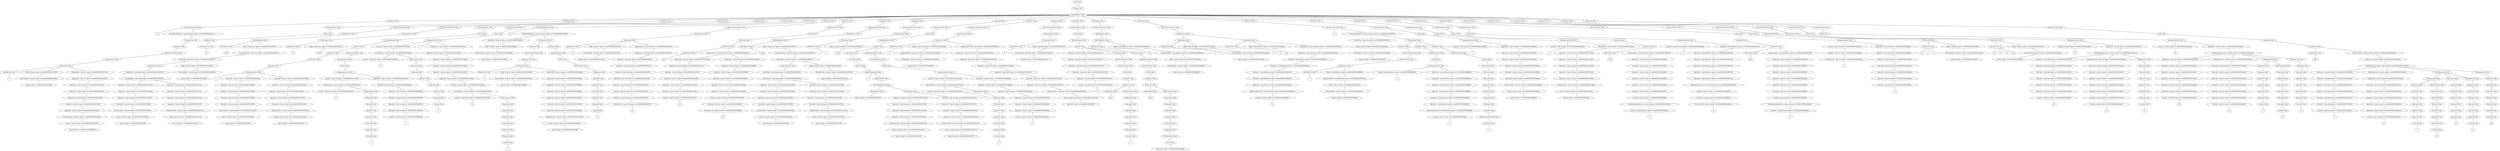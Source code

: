 graph G {
50717304 [label="AST None"];
50720328 [label="AST None"];
50717304 -- 50720328;
50720328 [label="Program None"];
50744680 [label="Program None"];
50720328 -- 50744680;
50744680 [label="StatementList None"];
46000728 [label="StatementList None"];
50744680 -- 46000728;
46000728 [label="Statement None"];
46001008 [label="Statement None"];
46000728 -- 46001008;
46001008 [label="ProcedureStatement None"];
11127337593374222302 [label=p1];
46001008 -- 11127337593374222302;
50515416 [label="ProcedureStatement None"];
46001008 -- 50515416;
50515416 [label="ProcedureDefinition <type.Procedure object at 0x0000000003064C18>"];
50514576 [label="ProcedureDefinition <type.Procedure object at 0x0000000003064C18>"];
50515416 -- 50514576;
50514576 [label="StatementList None"];
50514184 [label="StatementList None"];
50514576 -- 50514184;
50514184 [label="Statement None"];
50515304 [label="Statement None"];
50514184 -- 50515304;
50515304 [label="DeclarationStatement None"];
50514352 [label="DeclarationStatement None"];
50515304 -- 50514352;
50514352 [label="DeclarationList None"];
50514520 [label="DeclarationList None"];
50514352 -- 50514520;
50514520 [label="Declaration None"];
50514240 [label="Declaration None"];
50514520 -- 50514240;
50514240 [label="IdentifierList None"];
10096090727619909641 [label=x];
50514240 -- 10096090727619909641;
50514296 [label="Declaration None"];
50514520 -- 50514296;
50514296 [label="Mode <type.Int object at 0x000000000302C9E8>"];
46000504 [label="Mode <type.Int object at 0x000000000302C9E8>"];
50514296 -- 46000504;
46000504 [label="DiscreteMode <type.Int object at 0x000000000302C9E8>"];
12040024280144236033 [label=<type.Int object at 0x000000000302C9E8>];
46000504 -- 12040024280144236033;
50515136 [label="Declaration None"];
50514520 -- 50515136;
50515136 [label="Initialization <type.Int object at 0x000000000302CB38>"];
50515080 [label="Initialization <type.Int object at 0x000000000302CB38>"];
50515136 -- 50515080;
50515080 [label="Expression <type.Int object at 0x000000000302CB38>"];
50515024 [label="Expression <type.Int object at 0x000000000302CB38>"];
50515080 -- 50515024;
50515024 [label="Operand0 <type.Int object at 0x000000000302CB38>"];
50514968 [label="Operand0 <type.Int object at 0x000000000302CB38>"];
50515024 -- 50514968;
50514968 [label="Operand1 <type.Int object at 0x000000000302CB38>"];
50514912 [label="Operand1 <type.Int object at 0x000000000302CB38>"];
50514968 -- 50514912;
50514912 [label="Operand2 <type.Int object at 0x000000000302CB38>"];
50514856 [label="Operand2 <type.Int object at 0x000000000302CB38>"];
50514912 -- 50514856;
50514856 [label="Operand3 <type.Int object at 0x000000000302CB38>"];
50514632 [label="Operand3 <type.Int object at 0x000000000302CB38>"];
50514856 -- 50514632;
50514632 [label="Operand4 <type.Int object at 0x000000000302CB38>"];
50514688 [label="Operand4 <type.Int object at 0x000000000302CB38>"];
50514632 -- 50514688;
50514688 [label="PrimitiveValue <type.Int object at 0x000000000302CB38>"];
50514464 [label="PrimitiveValue <type.Int object at 0x000000000302CB38>"];
50514688 -- 50514464;
50514464 [label="Literal <type.Int object at 0x000000000302CB38>"];
11535046334738355257 [label=<type.Int object at 0x000000000302CB38>];
50514464 -- 11535046334738355257;
50515192 [label="StatementList None"];
50744680 -- 50515192;
50515192 [label="Statement None"];
50514016 [label="Statement None"];
50515192 -- 50514016;
50514016 [label="ActionStatement None"];
50515472 [label="ActionStatement None"];
50514016 -- 50515472;
50515472 [label="Action None"];
50515640 [label="Action None"];
50515472 -- 50515640;
50515640 [label="CallAction None"];
46000840 [label="CallAction None"];
50515640 -- 46000840;
46000840 [label="ProcedureCall None"];
10990928021084289996 [label=p1];
46000840 -- 10990928021084289996;
50515360 [label="StatementList None"];
50744680 -- 50515360;
50515360 [label="Statement None"];
50541904 [label="Statement None"];
50515360 -- 50541904;
50541904 [label="NewModeStatement None"];
46000448 [label="NewModeStatement None"];
50541904 -- 46000448;
46000448 [label="NewModeList None"];
50541960 [label="NewModeList None"];
46000448 -- 50541960;
50541960 [label="ModeDefinition None"];
46000952 [label="ModeDefinition None"];
50541960 -- 46000952;
46000952 [label="IdentifierList None"];
13341673910447934141 [label=vector];
46000952 -- 13341673910447934141;
50515920 [label="ModeDefinition None"];
50541960 -- 50515920;
50515920 [label="Mode <type.Array object at 0x0000000003064F28>"];
50514128 [label="Mode <type.Array object at 0x0000000003064F28>"];
50515920 -- 50514128;
50514128 [label="CompositeMode <type.Array object at 0x0000000003064F28>"];
50541512 [label="CompositeMode <type.Array object at 0x0000000003064F28>"];
50514128 -- 50541512;
50541512 [label="ArrayMode <type.Array object at 0x0000000003064F28>"];
50541568 [label="ArrayMode <type.Array object at 0x0000000003064F28>"];
50541512 -- 50541568;
50541568 [label="IndexModeList None"];
50541008 [label="IndexModeList None"];
50541568 -- 50541008;
50541008 [label="IndexMode <type.Range object at 0x0000000003064EF0>"];
50541456 [label="IndexMode <type.Range object at 0x0000000003064EF0>"];
50541008 -- 50541456;
50541456 [label="LiteralRange <type.Range object at 0x0000000003064EF0>"];
50540896 [label="LiteralRange <type.Range object at 0x0000000003064EF0>"];
50541456 -- 50540896;
50540896 [label="Operand1 <type.Int object at 0x0000000003033080>"];
50540840 [label="Operand1 <type.Int object at 0x0000000003033080>"];
50540896 -- 50540840;
50540840 [label="Operand2 <type.Int object at 0x0000000003033080>"];
50540784 [label="Operand2 <type.Int object at 0x0000000003033080>"];
50540840 -- 50540784;
50540784 [label="Operand3 <type.Int object at 0x0000000003033080>"];
50515696 [label="Operand3 <type.Int object at 0x0000000003033080>"];
50540784 -- 50515696;
50515696 [label="Operand4 <type.Int object at 0x0000000003033080>"];
50540616 [label="Operand4 <type.Int object at 0x0000000003033080>"];
50515696 -- 50540616;
50540616 [label="PrimitiveValue <type.Int object at 0x0000000003033080>"];
50515248 [label="PrimitiveValue <type.Int object at 0x0000000003033080>"];
50540616 -- 50515248;
50515248 [label="Literal <type.Int object at 0x0000000003033080>"];
11436308857150401214 [label=<type.Int object at 0x0000000003033080>];
50515248 -- 11436308857150401214;
50541400 [label="LiteralRange <type.Range object at 0x0000000003064EF0>"];
50541456 -- 50541400;
50541400 [label="Operand1 <type.Int object at 0x0000000003033278>"];
50541344 [label="Operand1 <type.Int object at 0x0000000003033278>"];
50541400 -- 50541344;
50541344 [label="Operand2 <type.Int object at 0x0000000003033278>"];
50541288 [label="Operand2 <type.Int object at 0x0000000003033278>"];
50541344 -- 50541288;
50541288 [label="Operand3 <type.Int object at 0x0000000003033278>"];
50541064 [label="Operand3 <type.Int object at 0x0000000003033278>"];
50541288 -- 50541064;
50541064 [label="Operand4 <type.Int object at 0x0000000003033278>"];
50541120 [label="Operand4 <type.Int object at 0x0000000003033278>"];
50541064 -- 50541120;
50541120 [label="PrimitiveValue <type.Int object at 0x0000000003033278>"];
50540952 [label="PrimitiveValue <type.Int object at 0x0000000003033278>"];
50541120 -- 50540952;
50540952 [label="Literal <type.Int object at 0x0000000003033278>"];
12577825054522991397 [label=<type.Int object at 0x0000000003033278>];
50540952 -- 12577825054522991397;
50541680 [label="ArrayMode <type.Array object at 0x0000000003064F28>"];
50541512 -- 50541680;
50541680 [label="Mode <type.Int object at 0x00000000030334E0>"];
50541624 [label="Mode <type.Int object at 0x00000000030334E0>"];
50541680 -- 50541624;
50541624 [label="DiscreteMode <type.Int object at 0x00000000030334E0>"];
13689167047735707888 [label=<type.Int object at 0x00000000030334E0>];
50541624 -- 13689167047735707888;
50515864 [label="StatementList None"];
50744680 -- 50515864;
50515864 [label="Statement None"];
50542184 [label="Statement None"];
50515864 -- 50542184;
50542184 [label="DeclarationStatement None"];
50514800 [label="DeclarationStatement None"];
50542184 -- 50514800;
50514800 [label="DeclarationList None"];
50542072 [label="DeclarationList None"];
50514800 -- 50542072;
50542072 [label="Declaration None"];
50515528 [label="Declaration None"];
50542072 -- 50515528;
50515528 [label="IdentifierList None"];
10820510466309218628 [label=x1];
50515528 -- 10820510466309218628;
50540728 [label="Declaration None"];
50542072 -- 50540728;
50540728 [label="Mode <type.Array object at 0x0000000003064F28>"];
10740439469333013825 [label=vector];
50540728 -- 10740439469333013825;
50542296 [label="StatementList None"];
50744680 -- 50542296;
50542296 [label="Statement None"];
50561432 [label="Statement None"];
50542296 -- 50561432;
50561432 [label="ActionStatement None"];
50543024 [label="ActionStatement None"];
50561432 -- 50543024;
50543024 [label="Action None"];
50542352 [label="Action None"];
50543024 -- 50542352;
50542352 [label="BracketedAction None"];
50544312 [label="BracketedAction None"];
50542352 -- 50544312;
50544312 [label="DoAction None"];
50542464 [label="DoAction None"];
50544312 -- 50542464;
50542464 [label="ControlPart None"];
50543640 [label="ControlPart None"];
50542464 -- 50543640;
50543640 [label="ForControl None"];
50542520 [label="ForControl None"];
50543640 -- 50542520;
50542520 [label="Iteration None"];
50543696 [label="Iteration None"];
50542520 -- 50543696;
50543696 [label="StepEnumeration None"];
10650327472573422503 [label=i];
50543696 -- 10650327472573422503;
50542912 [label="StepEnumeration None"];
50543696 -- 50542912;
50542912 [label="Operand0 <type.Int object at 0x0000000003033860>"];
50542856 [label="Operand0 <type.Int object at 0x0000000003033860>"];
50542912 -- 50542856;
50542856 [label="Operand1 <type.Int object at 0x0000000003033860>"];
50542408 [label="Operand1 <type.Int object at 0x0000000003033860>"];
50542856 -- 50542408;
50542408 [label="Operand2 <type.Int object at 0x0000000003033860>"];
50515808 [label="Operand2 <type.Int object at 0x0000000003033860>"];
50542408 -- 50515808;
50515808 [label="Operand3 <type.Int object at 0x0000000003033860>"];
50542240 [label="Operand3 <type.Int object at 0x0000000003033860>"];
50515808 -- 50542240;
50542240 [label="Operand4 <type.Int object at 0x0000000003033860>"];
50542632 [label="Operand4 <type.Int object at 0x0000000003033860>"];
50542240 -- 50542632;
50542632 [label="PrimitiveValue <type.Int object at 0x0000000003033860>"];
50514072 [label="PrimitiveValue <type.Int object at 0x0000000003033860>"];
50542632 -- 50514072;
50514072 [label="Literal <type.Int object at 0x0000000003033860>"];
12500384082316730352 [label=<type.Int object at 0x0000000003033860>];
50514072 -- 12500384082316730352;
50543472 [label="StepEnumeration None"];
50543696 -- 50543472;
50543472 [label="Operand0 <type.Int object at 0x0000000003033A58>"];
50543416 [label="Operand0 <type.Int object at 0x0000000003033A58>"];
50543472 -- 50543416;
50543416 [label="Operand1 <type.Int object at 0x0000000003033A58>"];
50543360 [label="Operand1 <type.Int object at 0x0000000003033A58>"];
50543416 -- 50543360;
50543360 [label="Operand2 <type.Int object at 0x0000000003033A58>"];
50543304 [label="Operand2 <type.Int object at 0x0000000003033A58>"];
50543360 -- 50543304;
50543304 [label="Operand3 <type.Int object at 0x0000000003033A58>"];
50543080 [label="Operand3 <type.Int object at 0x0000000003033A58>"];
50543304 -- 50543080;
50543080 [label="Operand4 <type.Int object at 0x0000000003033A58>"];
50543136 [label="Operand4 <type.Int object at 0x0000000003033A58>"];
50543080 -- 50543136;
50543136 [label="PrimitiveValue <type.Int object at 0x0000000003033A58>"];
50542968 [label="PrimitiveValue <type.Int object at 0x0000000003033A58>"];
50543136 -- 50542968;
50542968 [label="Literal <type.Int object at 0x0000000003033A58>"];
11359010014863979162 [label=<type.Int object at 0x0000000003033A58>];
50542968 -- 11359010014863979162;
50543752 [label="DoAction None"];
50544312 -- 50543752;
50543752 [label="ActionStatementList None"];
50561208 [label="ActionStatementList None"];
50543752 -- 50561208;
50561208 [label="ActionStatement None"];
50544368 [label="ActionStatement None"];
50561208 -- 50544368;
50544368 [label="Action None"];
50561096 [label="Action None"];
50544368 -- 50561096;
50561096 [label="AssignmentAction None"];
50541848 [label="AssignmentAction None"];
50561096 -- 50541848;
50541848 [label="Location <type.Int object at 0x00000000030334E0>"];
50544144 [label="Location <type.Int object at 0x00000000030334E0>"];
50541848 -- 50544144;
50544144 [label="ArrayElement <type.Int object at 0x00000000030334E0>"];
50542576 [label="ArrayElement <type.Int object at 0x00000000030334E0>"];
50544144 -- 50542576;
50542576 [label="Location <type.Array object at 0x0000000003064F28>"];
13631658643340166770 [label=x1];
50542576 -- 13631658643340166770;
50544088 [label="ArrayElement <type.Int object at 0x00000000030334E0>"];
50544144 -- 50544088;
50544088 [label="ExpressionList None"];
50544032 [label="ExpressionList None"];
50544088 -- 50544032;
50544032 [label="Expression None"];
50543976 [label="Expression None"];
50544032 -- 50543976;
50543976 [label="Operand0 None"];
50543920 [label="Operand0 None"];
50543976 -- 50543920;
50543920 [label="Operand1 None"];
50543584 [label="Operand1 None"];
50543920 -- 50543584;
50543584 [label="Operand2 None"];
50543528 [label="Operand2 None"];
50543584 -- 50543528;
50543528 [label="Operand3 None"];
50543864 [label="Operand3 None"];
50543528 -- 50543864;
50543864 [label="Operand4 None"];
50542744 [label="Operand4 None"];
50543864 -- 50542744;
50542744 [label="Location None"];
11563965920535690087 [label=i];
50542744 -- 11563965920535690087;
50544592 [label="AssignmentAction None"];
50561096 -- 50544592;
50544592 [label="Expression <type.Int object at 0x000000000306B198>"];
50544536 [label="Expression <type.Int object at 0x000000000306B198>"];
50544592 -- 50544536;
50544536 [label="Operand0 <type.Int object at 0x000000000306B198>"];
50544480 [label="Operand0 <type.Int object at 0x000000000306B198>"];
50544536 -- 50544480;
50544480 [label="Operand1 <type.Int object at 0x000000000306B198>"];
50544424 [label="Operand1 <type.Int object at 0x000000000306B198>"];
50544480 -- 50544424;
50544424 [label="Operand2 <type.Int object at 0x000000000306B198>"];
50542800 [label="Operand2 <type.Int object at 0x000000000306B198>"];
50544424 -- 50542800;
50542800 [label="Operand3 <type.Int object at 0x000000000306B198>"];
50544200 [label="Operand3 <type.Int object at 0x000000000306B198>"];
50542800 -- 50544200;
50544200 [label="Operand4 <type.Int object at 0x000000000306B198>"];
50544256 [label="Operand4 <type.Int object at 0x000000000306B198>"];
50544200 -- 50544256;
50544256 [label="Location <type.Int object at 0x000000000306B198>"];
13421978304451680392 [label=i];
50544256 -- 13421978304451680392;
50563280 [label="StatementList None"];
50744680 -- 50563280;
50563280 [label="Statement None"];
50563224 [label="Statement None"];
50563280 -- 50563224;
50563224 [label="ActionStatement None"];
50562160 [label="ActionStatement None"];
50563224 -- 50562160;
50562160 [label="Action None"];
50563112 [label="Action None"];
50562160 -- 50563112;
50563112 [label="AssignmentAction None"];
50561488 [label="AssignmentAction None"];
50563112 -- 50561488;
50561488 [label="Location <type.Int object at 0x00000000030334E0>"];
50561936 [label="Location <type.Int object at 0x00000000030334E0>"];
50561488 -- 50561936;
50561936 [label="ArrayElement <type.Int object at 0x00000000030334E0>"];
50541232 [label="ArrayElement <type.Int object at 0x00000000030334E0>"];
50561936 -- 50541232;
50541232 [label="Location <type.Array object at 0x0000000003064F28>"];
9599821318032999204 [label=x1];
50541232 -- 9599821318032999204;
50561880 [label="ArrayElement <type.Int object at 0x00000000030334E0>"];
50561936 -- 50561880;
50561880 [label="ExpressionList None"];
50561824 [label="ExpressionList None"];
50561880 -- 50561824;
50561824 [label="Expression None"];
50561768 [label="Expression None"];
50561824 -- 50561768;
50561768 [label="Operand0 None"];
50561712 [label="Operand0 None"];
50561768 -- 50561712;
50561712 [label="Operand1 None"];
50561656 [label="Operand1 None"];
50561712 -- 50561656;
50561656 [label="Operand2 None"];
50541736 [label="Operand2 None"];
50561656 -- 50541736;
50541736 [label="Operand3 None"];
50561152 [label="Operand3 None"];
50541736 -- 50561152;
50561152 [label="Operand4 None"];
50561320 [label="Operand4 None"];
50561152 -- 50561320;
50561320 [label="Location None"];
9813841755883641816 [label=i];
50561320 -- 9813841755883641816;
10810498265890139434 [label="+"];
50563112 -- 10810498265890139434;
50563056 [label="AssignmentAction None"];
50563112 -- 50563056;
50563056 [label="Expression <type.Int object at 0x00000000030334E0>"];
50562440 [label="Expression <type.Int object at 0x00000000030334E0>"];
50563056 -- 50562440;
50562440 [label="Operand0 <type.Int object at 0x00000000030334E0>"];
50562832 [label="Operand0 <type.Int object at 0x00000000030334E0>"];
50562440 -- 50562832;
50562832 [label="Operand1 <type.Int object at 0x00000000030334E0>"];
50562272 [label="Operand1 <type.Int object at 0x00000000030334E0>"];
50562832 -- 50562272;
50562272 [label="Operand2 <type.Int object at 0x00000000030334E0>"];
50563000 [label="Operand2 <type.Int object at 0x00000000030334E0>"];
50562272 -- 50563000;
50563000 [label="Operand3 <type.Int object at 0x00000000030334E0>"];
50562888 [label="Operand3 <type.Int object at 0x00000000030334E0>"];
50563000 -- 50562888;
50562888 [label="Operand4 <type.Int object at 0x00000000030334E0>"];
50561544 [label="Operand4 <type.Int object at 0x00000000030334E0>"];
50562888 -- 50561544;
50561544 [label="Location <type.Int object at 0x00000000030334E0>"];
50562776 [label="Location <type.Int object at 0x00000000030334E0>"];
50561544 -- 50562776;
50562776 [label="ArrayElement <type.Int object at 0x00000000030334E0>"];
50562048 [label="ArrayElement <type.Int object at 0x00000000030334E0>"];
50562776 -- 50562048;
50562048 [label="Location <type.Array object at 0x0000000003064F28>"];
11132068800550465628 [label=x1];
50562048 -- 11132068800550465628;
50562720 [label="ArrayElement <type.Int object at 0x00000000030334E0>"];
50562776 -- 50562720;
50562720 [label="ExpressionList None"];
50562664 [label="ExpressionList None"];
50562720 -- 50562664;
50562664 [label="Expression None"];
50562608 [label="Expression None"];
50562664 -- 50562608;
50562608 [label="Operand0 None"];
50562552 [label="Operand0 None"];
50562608 -- 50562552;
50562552 [label="Operand1 None"];
50562496 [label="Operand1 None"];
50562552 -- 50562496;
50562496 [label="Operand2 None"];
50562328 [label="Operand2 None"];
50562496 -- 50562328;
50562328 [label="Operand3 None"];
50562384 [label="Operand3 None"];
50562328 -- 50562384;
50562384 [label="Operand4 None"];
50561600 [label="Operand4 None"];
50562384 -- 50561600;
50561600 [label="Location None"];
12178758329188472408 [label=j];
50561600 -- 12178758329188472408;
50563336 [label="StatementList None"];
50744680 -- 50563336;
50563336 [label="Statement None"];
50564176 [label="Statement None"];
50563336 -- 50564176;
50564176 [label="ProcedureStatement None"];
10673115769568986184 [label=p2];
50564176 -- 10673115769568986184;
50561264 [label="ProcedureStatement None"];
50564176 -- 50561264;
50561264 [label="ProcedureDefinition <type.Procedure object at 0x0000000003064EB8>"];
50563392 [label="ProcedureDefinition <type.Procedure object at 0x0000000003064EB8>"];
50561264 -- 50563392;
50563392 [label="ResultSpec <type.Int object at 0x0000000003038BA8>"];
50563896 [label="ResultSpec <type.Int object at 0x0000000003038BA8>"];
50563392 -- 50563896;
50563896 [label="Mode <type.Int object at 0x0000000003038BA8>"];
50543248 [label="Mode <type.Int object at 0x0000000003038BA8>"];
50563896 -- 50543248;
50543248 [label="DiscreteMode <type.Int object at 0x0000000003038BA8>"];
13228610171376682582 [label=<type.Int object at 0x0000000003038BA8>];
50543248 -- 13228610171376682582;
50577480 [label="ProcedureDefinition <type.Procedure object at 0x0000000003064EB8>"];
50561264 -- 50577480;
50577480 [label="StatementList None"];
50564232 [label="StatementList None"];
50577480 -- 50564232;
50564232 [label="Statement None"];
50565072 [label="Statement None"];
50564232 -- 50565072;
50565072 [label="DeclarationStatement None"];
50563728 [label="DeclarationStatement None"];
50565072 -- 50563728;
50563728 [label="DeclarationList None"];
50563840 [label="DeclarationList None"];
50563728 -- 50563840;
50563840 [label="Declaration None"];
50564288 [label="Declaration None"];
50563840 -- 50564288;
50564288 [label="IdentifierList None"];
13406848333544317600 [label=x];
50564288 -- 13406848333544317600;
50564344 [label="Declaration None"];
50563840 -- 50564344;
50564344 [label="Mode <type.Int object at 0x0000000003038D68>"];
50564064 [label="Mode <type.Int object at 0x0000000003038D68>"];
50564344 -- 50564064;
50564064 [label="DiscreteMode <type.Int object at 0x0000000003038D68>"];
11285533230834240459 [label=<type.Int object at 0x0000000003038D68>];
50564064 -- 11285533230834240459;
50564904 [label="Declaration None"];
50563840 -- 50564904;
50564904 [label="Initialization <type.Int object at 0x0000000003038DA0>"];
50564848 [label="Initialization <type.Int object at 0x0000000003038DA0>"];
50564904 -- 50564848;
50564848 [label="Expression <type.Int object at 0x0000000003038DA0>"];
50564792 [label="Expression <type.Int object at 0x0000000003038DA0>"];
50564848 -- 50564792;
50564792 [label="Operand0 <type.Int object at 0x0000000003038DA0>"];
50564736 [label="Operand0 <type.Int object at 0x0000000003038DA0>"];
50564792 -- 50564736;
50564736 [label="Operand1 <type.Int object at 0x0000000003038DA0>"];
50564680 [label="Operand1 <type.Int object at 0x0000000003038DA0>"];
50564736 -- 50564680;
50564680 [label="Operand2 <type.Int object at 0x0000000003038DA0>"];
50564624 [label="Operand2 <type.Int object at 0x0000000003038DA0>"];
50564680 -- 50564624;
50564624 [label="Operand3 <type.Int object at 0x0000000003038DA0>"];
50563952 [label="Operand3 <type.Int object at 0x0000000003038DA0>"];
50564624 -- 50563952;
50563952 [label="Operand4 <type.Int object at 0x0000000003038DA0>"];
50564400 [label="Operand4 <type.Int object at 0x0000000003038DA0>"];
50563952 -- 50564400;
50564400 [label="PrimitiveValue <type.Int object at 0x0000000003038DA0>"];
50563784 [label="PrimitiveValue <type.Int object at 0x0000000003038DA0>"];
50564400 -- 50563784;
50563784 [label="Literal <type.Int object at 0x0000000003038DA0>"];
13477288361968085877 [label=<type.Int object at 0x0000000003038DA0>];
50563784 -- 13477288361968085877;
50578040 [label="StatementList None"];
50577480 -- 50578040;
50578040 [label="Statement None"];
50577984 [label="Statement None"];
50578040 -- 50577984;
50577984 [label="ActionStatement None"];
50565016 [label="ActionStatement None"];
50577984 -- 50565016;
50565016 [label="Action None"];
50577872 [label="Action None"];
50565016 -- 50577872;
50577872 [label="ReturnAction None"];
50577816 [label="ReturnAction None"];
50577872 -- 50577816;
50577816 [label="Expression None"];
50577760 [label="Expression None"];
50577816 -- 50577760;
50577760 [label="Operand0 None"];
50577704 [label="Operand0 None"];
50577760 -- 50577704;
50577704 [label="Operand1 None"];
50577648 [label="Operand1 None"];
50577704 -- 50577648;
50577648 [label="Operand2 None"];
50564960 [label="Operand2 None"];
50577648 -- 50564960;
50564960 [label="Operand3 None"];
50564568 [label="Operand3 None"];
50564960 -- 50564568;
50564568 [label="Operand4 None"];
50577536 [label="Operand4 None"];
50564568 -- 50577536;
50577536 [label="Location None"];
12806481335762890344 [label=x];
50577536 -- 12806481335762890344;
50578432 [label="StatementList None"];
50744680 -- 50578432;
50578432 [label="Statement None"];
50578992 [label="Statement None"];
50578432 -- 50578992;
50578992 [label="DeclarationStatement None"];
50562944 [label="DeclarationStatement None"];
50578992 -- 50562944;
50562944 [label="DeclarationList None"];
50563504 [label="DeclarationList None"];
50562944 -- 50563504;
50563504 [label="Declaration None"];
50563168 [label="Declaration None"];
50563504 -- 50563168;
50563168 [label="IdentifierList None"];
9846540578460438331 [label=y1];
50563168 -- 9846540578460438331;
50578264 [label="Declaration None"];
50563504 -- 50578264;
50578264 [label="Mode <type.Int object at 0x000000000303C390>"];
50563672 [label="Mode <type.Int object at 0x000000000303C390>"];
50578264 -- 50563672;
50563672 [label="DiscreteMode <type.Int object at 0x000000000303C390>"];
12807723902028596862 [label=<type.Int object at 0x000000000303C390>];
50563672 -- 12807723902028596862;
50578824 [label="Declaration None"];
50563504 -- 50578824;
50578824 [label="Initialization <type.Null object at 0x0000000003064CF8>"];
50578768 [label="Initialization <type.Null object at 0x0000000003064CF8>"];
50578824 -- 50578768;
50578768 [label="Expression <type.Null object at 0x0000000003064CF8>"];
50578712 [label="Expression <type.Null object at 0x0000000003064CF8>"];
50578768 -- 50578712;
50578712 [label="Operand0 <type.Null object at 0x0000000003064CF8>"];
50578656 [label="Operand0 <type.Null object at 0x0000000003064CF8>"];
50578712 -- 50578656;
50578656 [label="Operand1 <type.Null object at 0x0000000003064CF8>"];
50578488 [label="Operand1 <type.Null object at 0x0000000003064CF8>"];
50578656 -- 50578488;
50578488 [label="Operand2 <type.Null object at 0x0000000003064CF8>"];
50577928 [label="Operand2 <type.Null object at 0x0000000003064CF8>"];
50578488 -- 50577928;
50577928 [label="Operand3 <type.Null object at 0x0000000003064CF8>"];
50578600 [label="Operand3 <type.Null object at 0x0000000003064CF8>"];
50577928 -- 50578600;
50578600 [label="Operand4 <type.Null object at 0x0000000003064CF8>"];
50578152 [label="Operand4 <type.Null object at 0x0000000003064CF8>"];
50578600 -- 50578152;
50578152 [label="Location <type.Null object at 0x0000000003064CF8>"];
50577592 [label="Location <type.Null object at 0x0000000003064CF8>"];
50578152 -- 50577592;
50577592 [label="CallAction <type.Null object at 0x0000000003064CF8>"];
50562104 [label="CallAction <type.Null object at 0x0000000003064CF8>"];
50577592 -- 50562104;
50562104 [label="ProcedureCall <type.Null object at 0x0000000003064CF8>"];
12589043457990115182 [label=p1];
50562104 -- 12589043457990115182;
50578880 [label="StatementList None"];
50744680 -- 50578880;
50578880 [label="Statement None"];
50579440 [label="Statement None"];
50578880 -- 50579440;
50579440 [label="ActionStatement None"];
50580336 [label="ActionStatement None"];
50579440 -- 50580336;
50580336 [label="Action None"];
50563616 [label="Action None"];
50580336 -- 50563616;
50563616 [label="CallAction None"];
50579552 [label="CallAction None"];
50563616 -- 50579552;
50579552 [label="BuiltinCall None"];
50563448 [label="BuiltinCall None"];
50579552 -- 50563448;
50563448 [label="BuiltinName None"];
10323712527794014721 [label=print];
50563448 -- 10323712527794014721;
50580168 [label="BuiltinCall None"];
50579552 -- 50580168;
50580168 [label="ExpressionList <type.Parameters object at 0x000000000306B160>"];
50579384 [label="ExpressionList <type.Parameters object at 0x000000000306B160>"];
50580168 -- 50579384;
50579384 [label="Expression <type.Int object at 0x000000000303C390>"];
50579328 [label="Expression <type.Int object at 0x000000000303C390>"];
50579384 -- 50579328;
50579328 [label="Operand0 <type.Int object at 0x000000000303C390>"];
50579272 [label="Operand0 <type.Int object at 0x000000000303C390>"];
50579328 -- 50579272;
50579272 [label="Operand1 <type.Int object at 0x000000000303C390>"];
50579216 [label="Operand1 <type.Int object at 0x000000000303C390>"];
50579272 -- 50579216;
50579216 [label="Operand2 <type.Int object at 0x000000000303C390>"];
50563560 [label="Operand2 <type.Int object at 0x000000000303C390>"];
50579216 -- 50563560;
50563560 [label="Operand3 <type.Int object at 0x000000000303C390>"];
50579104 [label="Operand3 <type.Int object at 0x000000000303C390>"];
50563560 -- 50579104;
50579104 [label="Operand4 <type.Int object at 0x000000000303C390>"];
50579048 [label="Operand4 <type.Int object at 0x000000000303C390>"];
50579104 -- 50579048;
50579048 [label="Location <type.Int object at 0x000000000303C390>"];
10896264392071638534 [label=y1];
50579048 -- 10896264392071638534;
50580112 [label="ExpressionList <type.Parameters object at 0x000000000306B160>"];
50580168 -- 50580112;
50580112 [label="Expression <type.Int object at 0x0000000003038BA8>"];
50580056 [label="Expression <type.Int object at 0x0000000003038BA8>"];
50580112 -- 50580056;
50580056 [label="Operand0 <type.Int object at 0x0000000003038BA8>"];
50580000 [label="Operand0 <type.Int object at 0x0000000003038BA8>"];
50580056 -- 50580000;
50580000 [label="Operand1 <type.Int object at 0x0000000003038BA8>"];
50579832 [label="Operand1 <type.Int object at 0x0000000003038BA8>"];
50580000 -- 50579832;
50579832 [label="Operand2 <type.Int object at 0x0000000003038BA8>"];
50579776 [label="Operand2 <type.Int object at 0x0000000003038BA8>"];
50579832 -- 50579776;
50579776 [label="Operand3 <type.Int object at 0x0000000003038BA8>"];
50579944 [label="Operand3 <type.Int object at 0x0000000003038BA8>"];
50579776 -- 50579944;
50579944 [label="Operand4 <type.Int object at 0x0000000003038BA8>"];
50579608 [label="Operand4 <type.Int object at 0x0000000003038BA8>"];
50579944 -- 50579608;
50579608 [label="Location <type.Int object at 0x0000000003038BA8>"];
50579664 [label="Location <type.Int object at 0x0000000003038BA8>"];
50579608 -- 50579664;
50579664 [label="CallAction <type.Int object at 0x0000000003038BA8>"];
50579496 [label="CallAction <type.Int object at 0x0000000003038BA8>"];
50579664 -- 50579496;
50579496 [label="ProcedureCall <type.Int object at 0x0000000003038BA8>"];
12227372604219387871 [label=p2];
50579496 -- 12227372604219387871;
50580224 [label="StatementList None"];
50744680 -- 50580224;
50580224 [label="Statement None"];
50580896 [label="Statement None"];
50580224 -- 50580896;
50580896 [label="NewModeStatement None"];
50578376 [label="NewModeStatement None"];
50580896 -- 50578376;
50578376 [label="NewModeList None"];
50581400 [label="NewModeList None"];
50578376 -- 50581400;
50581400 [label="ModeDefinition None"];
50580504 [label="ModeDefinition None"];
50581400 -- 50580504;
50580504 [label="IdentifierList None"];
12015216395843174473 [label=vector];
50580504 -- 12015216395843174473;
50580728 [label="ModeDefinition None"];
50581400 -- 50580728;
50580728 [label="Mode <type.Array object at 0x000000000306B278>"];
50579160 [label="Mode <type.Array object at 0x000000000306B278>"];
50580728 -- 50579160;
50579160 [label="CompositeMode <type.Array object at 0x000000000306B278>"];
50606320 [label="CompositeMode <type.Array object at 0x000000000306B278>"];
50579160 -- 50606320;
50606320 [label="ArrayMode <type.Array object at 0x000000000306B278>"];
50606376 [label="ArrayMode <type.Array object at 0x000000000306B278>"];
50606320 -- 50606376;
50606376 [label="IndexModeList None"];
50581176 [label="IndexModeList None"];
50606376 -- 50581176;
50581176 [label="IndexMode <type.Range object at 0x000000000306B240>"];
50606264 [label="IndexMode <type.Range object at 0x000000000306B240>"];
50581176 -- 50606264;
50606264 [label="LiteralRange <type.Range object at 0x000000000306B240>"];
50581064 [label="LiteralRange <type.Range object at 0x000000000306B240>"];
50606264 -- 50581064;
50581064 [label="Operand1 <type.Int object at 0x000000000303CD68>"];
50581008 [label="Operand1 <type.Int object at 0x000000000303CD68>"];
50581064 -- 50581008;
50581008 [label="Operand2 <type.Int object at 0x000000000303CD68>"];
50580952 [label="Operand2 <type.Int object at 0x000000000303CD68>"];
50581008 -- 50580952;
50580952 [label="Operand3 <type.Int object at 0x000000000303CD68>"];
50578208 [label="Operand3 <type.Int object at 0x000000000303CD68>"];
50580952 -- 50578208;
50578208 [label="Operand4 <type.Int object at 0x000000000303CD68>"];
50580784 [label="Operand4 <type.Int object at 0x000000000303CD68>"];
50578208 -- 50580784;
50580784 [label="PrimitiveValue <type.Int object at 0x000000000303CD68>"];
50580448 [label="PrimitiveValue <type.Int object at 0x000000000303CD68>"];
50580784 -- 50580448;
50580448 [label="Literal <type.Int object at 0x000000000303CD68>"];
9956901285463410937 [label=<type.Int object at 0x000000000303CD68>];
50580448 -- 9956901285463410937;
50606208 [label="LiteralRange <type.Range object at 0x000000000306B240>"];
50606264 -- 50606208;
50606208 [label="Operand1 <type.Int object at 0x000000000303CF60>"];
50606152 [label="Operand1 <type.Int object at 0x000000000303CF60>"];
50606208 -- 50606152;
50606152 [label="Operand2 <type.Int object at 0x000000000303CF60>"];
50581456 [label="Operand2 <type.Int object at 0x000000000303CF60>"];
50606152 -- 50581456;
50581456 [label="Operand3 <type.Int object at 0x000000000303CF60>"];
50581232 [label="Operand3 <type.Int object at 0x000000000303CF60>"];
50581456 -- 50581232;
50581232 [label="Operand4 <type.Int object at 0x000000000303CF60>"];
50581288 [label="Operand4 <type.Int object at 0x000000000303CF60>"];
50581232 -- 50581288;
50581288 [label="PrimitiveValue <type.Int object at 0x000000000303CF60>"];
50581120 [label="PrimitiveValue <type.Int object at 0x000000000303CF60>"];
50581288 -- 50581120;
50581120 [label="Literal <type.Int object at 0x000000000303CF60>"];
12148134605413268738 [label=<type.Int object at 0x000000000303CF60>];
50581120 -- 12148134605413268738;
50606488 [label="ArrayMode <type.Array object at 0x000000000306B278>"];
50606320 -- 50606488;
50606488 [label="Mode <type.Int object at 0x0000000003043208>"];
50606432 [label="Mode <type.Int object at 0x0000000003043208>"];
50606488 -- 50606432;
50606432 [label="DiscreteMode <type.Int object at 0x0000000003043208>"];
10003123678048346688 [label=<type.Int object at 0x0000000003043208>];
50606432 -- 10003123678048346688;
50580672 [label="StatementList None"];
50744680 -- 50580672;
50580672 [label="Statement None"];
50606936 [label="Statement None"];
50580672 -- 50606936;
50606936 [label="DeclarationStatement None"];
50580392 [label="DeclarationStatement None"];
50606936 -- 50580392;
50580392 [label="DeclarationList None"];
50606824 [label="DeclarationList None"];
50580392 -- 50606824;
50606824 [label="Declaration None"];
50580280 [label="Declaration None"];
50606824 -- 50580280;
50580280 [label="IdentifierList None"];
12829369746503008767 [label=v];
50580280 -- 12829369746503008767;
50606768 [label="Declaration None"];
50606824 -- 50606768;
50606768 [label="Mode <type.Array object at 0x000000000306B278>"];
11401012537764547255 [label=vector];
50606768 -- 11401012537764547255;
50607048 [label="StatementList None"];
50744680 -- 50607048;
50607048 [label="Statement None"];
50609848 [label="Statement None"];
50607048 -- 50609848;
50609848 [label="ActionStatement None"];
50608672 [label="ActionStatement None"];
50609848 -- 50608672;
50608672 [label="Action None"];
50607104 [label="Action None"];
50608672 -- 50607104;
50607104 [label="BracketedAction None"];
50609176 [label="BracketedAction None"];
50607104 -- 50609176;
50609176 [label="DoAction None"];
50607216 [label="DoAction None"];
50609176 -- 50607216;
50607216 [label="ControlPart None"];
50607496 [label="ControlPart None"];
50607216 -- 50607496;
50607496 [label="ForControl None"];
50607272 [label="ForControl None"];
50607496 -- 50607272;
50607272 [label="Iteration None"];
50608560 [label="Iteration None"];
50607272 -- 50608560;
50608560 [label="RangeEnumeration None"];
11240660223936805196 [label=i];
50608560 -- 11240660223936805196;
50606992 [label="RangeEnumeration None"];
50608560 -- 50606992;
50606992 [label="DiscreteMode None"];
50607944 [label="DiscreteMode None"];
50606992 -- 50607944;
50607944 [label="DiscreteRangeMode None"];
50579888 [label="DiscreteRangeMode None"];
50607944 -- 50579888;
50579888 [label="DiscreteMode None"];
11360300575087956395 [label=<type.Int object at 0x00000000030435C0>];
50579888 -- 11360300575087956395;
50608392 [label="DiscreteRangeMode None"];
50607944 -- 50608392;
50608392 [label="LiteralRange None"];
50607832 [label="LiteralRange None"];
50608392 -- 50607832;
50607832 [label="Operand1 <type.Int object at 0x00000000030435F8>"];
50607776 [label="Operand1 <type.Int object at 0x00000000030435F8>"];
50607832 -- 50607776;
50607776 [label="Operand2 <type.Int object at 0x00000000030435F8>"];
50607720 [label="Operand2 <type.Int object at 0x00000000030435F8>"];
50607776 -- 50607720;
50607720 [label="Operand3 <type.Int object at 0x00000000030435F8>"];
50580616 [label="Operand3 <type.Int object at 0x00000000030435F8>"];
50607720 -- 50580616;
50580616 [label="Operand4 <type.Int object at 0x00000000030435F8>"];
50607160 [label="Operand4 <type.Int object at 0x00000000030435F8>"];
50580616 -- 50607160;
50607160 [label="PrimitiveValue <type.Int object at 0x00000000030435F8>"];
50607440 [label="PrimitiveValue <type.Int object at 0x00000000030435F8>"];
50607160 -- 50607440;
50607440 [label="Literal <type.Int object at 0x00000000030435F8>"];
12809522918405206182 [label=<type.Int object at 0x00000000030435F8>];
50607440 -- 12809522918405206182;
50608336 [label="LiteralRange None"];
50608392 -- 50608336;
50608336 [label="Operand1 <type.Int object at 0x00000000030437F0>"];
50608280 [label="Operand1 <type.Int object at 0x00000000030437F0>"];
50608336 -- 50608280;
50608280 [label="Operand2 <type.Int object at 0x00000000030437F0>"];
50608224 [label="Operand2 <type.Int object at 0x00000000030437F0>"];
50608280 -- 50608224;
50608224 [label="Operand3 <type.Int object at 0x00000000030437F0>"];
50608000 [label="Operand3 <type.Int object at 0x00000000030437F0>"];
50608224 -- 50608000;
50608000 [label="Operand4 <type.Int object at 0x00000000030437F0>"];
50608056 [label="Operand4 <type.Int object at 0x00000000030437F0>"];
50608000 -- 50608056;
50608056 [label="PrimitiveValue <type.Int object at 0x00000000030437F0>"];
50607888 [label="PrimitiveValue <type.Int object at 0x00000000030437F0>"];
50608056 -- 50607888;
50607888 [label="Literal <type.Int object at 0x00000000030437F0>"];
12151777658834114423 [label=<type.Int object at 0x00000000030437F0>];
50607888 -- 12151777658834114423;
50609680 [label="DoAction None"];
50609176 -- 50609680;
50609680 [label="ActionStatementList None"];
50609624 [label="ActionStatementList None"];
50609680 -- 50609624;
50609624 [label="ActionStatement None"];
50609232 [label="ActionStatement None"];
50609624 -- 50609232;
50609232 [label="Action None"];
50609512 [label="Action None"];
50609232 -- 50609512;
50609512 [label="AssignmentAction None"];
50606656 [label="AssignmentAction None"];
50609512 -- 50606656;
50606656 [label="Location <type.Int object at 0x0000000003043208>"];
50609008 [label="Location <type.Int object at 0x0000000003043208>"];
50606656 -- 50609008;
50609008 [label="ArrayElement <type.Int object at 0x0000000003043208>"];
50607328 [label="ArrayElement <type.Int object at 0x0000000003043208>"];
50609008 -- 50607328;
50607328 [label="Location <type.Array object at 0x000000000306B278>"];
13793789899206663442 [label=v];
50607328 -- 13793789899206663442;
50608952 [label="ArrayElement <type.Int object at 0x0000000003043208>"];
50609008 -- 50608952;
50608952 [label="ExpressionList None"];
50608896 [label="ExpressionList None"];
50608952 -- 50608896;
50608896 [label="Expression None"];
50608840 [label="Expression None"];
50608896 -- 50608840;
50608840 [label="Operand0 None"];
50608784 [label="Operand0 None"];
50608840 -- 50608784;
50608784 [label="Operand1 None"];
50608728 [label="Operand1 None"];
50608784 -- 50608728;
50608728 [label="Operand2 None"];
50608168 [label="Operand2 None"];
50608728 -- 50608168;
50608168 [label="Operand3 None"];
50608448 [label="Operand3 None"];
50608168 -- 50608448;
50608448 [label="Operand4 None"];
50607664 [label="Operand4 None"];
50608448 -- 50607664;
50607664 [label="Location None"];
9894216243644033733 [label=i];
50607664 -- 9894216243644033733;
50609456 [label="AssignmentAction None"];
50609512 -- 50609456;
50609456 [label="Expression <type.Int object at 0x000000000306B438>"];
50609400 [label="Expression <type.Int object at 0x000000000306B438>"];
50609456 -- 50609400;
50609400 [label="Operand0 <type.Int object at 0x000000000306B438>"];
50609344 [label="Operand0 <type.Int object at 0x000000000306B438>"];
50609400 -- 50609344;
50609344 [label="Operand1 <type.Int object at 0x000000000306B438>"];
50609288 [label="Operand1 <type.Int object at 0x000000000306B438>"];
50609344 -- 50609288;
50609288 [label="Operand2 <type.Int object at 0x000000000306B438>"];
50608504 [label="Operand2 <type.Int object at 0x000000000306B438>"];
50609288 -- 50608504;
50608504 [label="Operand3 <type.Int object at 0x000000000306B438>"];
50609064 [label="Operand3 <type.Int object at 0x000000000306B438>"];
50608504 -- 50609064;
50609064 [label="Operand4 <type.Int object at 0x000000000306B438>"];
50609120 [label="Operand4 <type.Int object at 0x000000000306B438>"];
50609064 -- 50609120;
50609120 [label="Location <type.Int object at 0x000000000306B438>"];
11465254137593118775 [label=i];
50609120 -- 11465254137593118775;
50609568 [label="StatementList None"];
50744680 -- 50609568;
50609568 [label="Statement None"];
50619392 [label="Statement None"];
50609568 -- 50619392;
50619392 [label="DeclarationStatement None"];
50606712 [label="DeclarationStatement None"];
50619392 -- 50606712;
50606712 [label="DeclarationList None"];
50618552 [label="DeclarationList None"];
50606712 -- 50618552;
50618552 [label="Declaration None"];
50609960 [label="Declaration None"];
50618552 -- 50609960;
50609960 [label="IdentifierList None"];
10333486607475359781 [label=s];
50609960 -- 10333486607475359781;
50606544 [label="Declaration None"];
50618552 -- 50606544;
50606544 [label="Mode <type.Chars object at 0x000000000306B390>"];
50610016 [label="Mode <type.Chars object at 0x000000000306B390>"];
50606544 -- 50610016;
50610016 [label="CompositeMode <type.Chars object at 0x000000000306B390>"];
50609904 [label="CompositeMode <type.Chars object at 0x000000000306B390>"];
50610016 -- 50609904;
50609904 [label="StringMode <type.Chars object at 0x000000000306B390>"];
9967805059352822190 [label=<type.Int object at 0x0000000003046048>];
50609904 -- 9967805059352822190;
50619224 [label="Declaration None"];
50618552 -- 50619224;
50619224 [label="Initialization <type.Chars object at 0x0000000003046198>"];
50619168 [label="Initialization <type.Chars object at 0x0000000003046198>"];
50619224 -- 50619168;
50619168 [label="Expression <type.Chars object at 0x0000000003046198>"];
50619112 [label="Expression <type.Chars object at 0x0000000003046198>"];
50619168 -- 50619112;
50619112 [label="Operand0 <type.Chars object at 0x0000000003046198>"];
50619056 [label="Operand0 <type.Chars object at 0x0000000003046198>"];
50619112 -- 50619056;
50619056 [label="Operand1 <type.Chars object at 0x0000000003046198>"];
50619000 [label="Operand1 <type.Chars object at 0x0000000003046198>"];
50619056 -- 50619000;
50619000 [label="Operand2 <type.Chars object at 0x0000000003046198>"];
50618944 [label="Operand2 <type.Chars object at 0x0000000003046198>"];
50619000 -- 50618944;
50618944 [label="Operand3 <type.Chars object at 0x0000000003046198>"];
50609736 [label="Operand3 <type.Chars object at 0x0000000003046198>"];
50618944 -- 50609736;
50609736 [label="Operand4 <type.Chars object at 0x0000000003046198>"];
50610128 [label="Operand4 <type.Chars object at 0x0000000003046198>"];
50609736 -- 50610128;
50610128 [label="PrimitiveValue <type.Chars object at 0x0000000003046198>"];
50618608 [label="PrimitiveValue <type.Chars object at 0x0000000003046198>"];
50610128 -- 50618608;
50618608 [label="Literal <type.Chars object at 0x0000000003046198>"];
12463621950886585715 [label=<type.Chars object at 0x0000000003046198>];
50618608 -- 12463621950886585715;
50619448 [label="StatementList None"];
50744680 -- 50619448;
50619448 [label="Statement None"];
50619728 [label="Statement None"];
50619448 -- 50619728;
50619728 [label="DeclarationStatement None"];
50608616 [label="DeclarationStatement None"];
50619728 -- 50608616;
50608616 [label="DeclarationList None"];
50618888 [label="DeclarationList None"];
50608616 -- 50618888;
50618888 [label="Declaration None"];
50607384 [label="Declaration None"];
50618888 -- 50607384;
50607384 [label="IdentifierList None"];
11946369292761139460 [label=b];
50607384 -- 11946369292761139460;
50619560 [label="Declaration None"];
50618888 -- 50619560;
50619560 [label="Mode <type.Bool object at 0x0000000003046518>"];
50619280 [label="Mode <type.Bool object at 0x0000000003046518>"];
50619560 -- 50619280;
50619280 [label="DiscreteMode <type.Bool object at 0x0000000003046518>"];
10268032435928633917 [label=<type.Bool object at 0x0000000003046518>];
50619280 -- 10268032435928633917;
50619840 [label="StatementList None"];
50744680 -- 50619840;
50619840 [label="Statement None"];
50620624 [label="Statement None"];
50619840 -- 50620624;
50620624 [label="ActionStatement None"];
50620232 [label="ActionStatement None"];
50620624 -- 50620232;
50620232 [label="Action None"];
50619896 [label="Action None"];
50620232 -- 50619896;
50619896 [label="BracketedAction None"];
50621240 [label="BracketedAction None"];
50619896 -- 50621240;
50621240 [label="IfAction None"];
50620120 [label="IfAction None"];
50621240 -- 50620120;
50620120 [label="Operand0 <type.Bool object at 0x0000000003046518>"];
50619952 [label="Operand0 <type.Bool object at 0x0000000003046518>"];
50620120 -- 50619952;
50619952 [label="Operand1 <type.Bool object at 0x0000000003046518>"];
50610072 [label="Operand1 <type.Bool object at 0x0000000003046518>"];
50619952 -- 50610072;
50610072 [label="Operand2 <type.Bool object at 0x0000000003046518>"];
50619784 [label="Operand2 <type.Bool object at 0x0000000003046518>"];
50610072 -- 50619784;
50619784 [label="Operand3 <type.Bool object at 0x0000000003046518>"];
50619504 [label="Operand3 <type.Bool object at 0x0000000003046518>"];
50619784 -- 50619504;
50619504 [label="Operand4 <type.Bool object at 0x0000000003046518>"];
50609792 [label="Operand4 <type.Bool object at 0x0000000003046518>"];
50619504 -- 50609792;
50609792 [label="Location <type.Bool object at 0x0000000003046518>"];
12162455755685212916 [label=b];
50609792 -- 12162455755685212916;
50621016 [label="IfAction None"];
50621240 -- 50621016;
50621016 [label="ThenClause None"];
50620512 [label="ThenClause None"];
50621016 -- 50620512;
50620512 [label="ActionStatementList None"];
50621184 [label="ActionStatementList None"];
50620512 -- 50621184;
50621184 [label="ActionStatement None"];
50621072 [label="ActionStatement None"];
50621184 -- 50621072;
50621072 [label="Action None"];
50620288 [label="Action None"];
50621072 -- 50620288;
50620288 [label="CallAction None"];
50620960 [label="CallAction None"];
50620288 -- 50620960;
50620960 [label="BuiltinCall None"];
50620176 [label="BuiltinCall None"];
50620960 -- 50620176;
50620176 [label="BuiltinName None"];
13400430483322406588 [label=print];
50620176 -- 13400430483322406588;
50620904 [label="BuiltinCall None"];
50620960 -- 50620904;
50620904 [label="ExpressionList None"];
50620848 [label="ExpressionList None"];
50620904 -- 50620848;
50620848 [label="Expression None"];
50620792 [label="Expression None"];
50620848 -- 50620792;
50620792 [label="Operand0 None"];
50620736 [label="Operand0 None"];
50620792 -- 50620736;
50620736 [label="Operand1 None"];
50620680 [label="Operand1 None"];
50620736 -- 50620680;
50620680 [label="Operand2 None"];
50620456 [label="Operand2 None"];
50620680 -- 50620456;
50620456 [label="Operand3 None"];
50620568 [label="Operand3 None"];
50620456 -- 50620568;
50620568 [label="Operand4 None"];
50620400 [label="Operand4 None"];
50620568 -- 50620400;
50620400 [label="Location None"];
12410457266346380159 [label=s];
50620400 -- 12410457266346380159;
50622360 [label="IfAction None"];
50621240 -- 50622360;
50622360 [label="ElseClause None"];
50621296 [label="ElseClause None"];
50622360 -- 50621296;
50621296 [label="ActionStatementList None"];
50638976 [label="ActionStatementList None"];
50621296 -- 50638976;
50638976 [label="ActionStatement None"];
50622416 [label="ActionStatement None"];
50638976 -- 50622416;
50622416 [label="Action None"];
50621352 [label="Action None"];
50622416 -- 50621352;
50621352 [label="CallAction None"];
50622304 [label="CallAction None"];
50621352 -- 50622304;
50622304 [label="BuiltinCall None"];
50620008 [label="BuiltinCall None"];
50622304 -- 50620008;
50620008 [label="BuiltinName None"];
9361673412150958602 [label=print];
50620008 -- 9361673412150958602;
50622248 [label="BuiltinCall None"];
50622304 -- 50622248;
50622248 [label="ExpressionList None"];
50622192 [label="ExpressionList None"];
50622248 -- 50622192;
50622192 [label="Expression None"];
50622136 [label="Expression None"];
50622192 -- 50622136;
50622136 [label="Operand0 None"];
50622080 [label="Operand0 None"];
50622136 -- 50622080;
50622080 [label="Operand1 None"];
50622024 [label="Operand1 None"];
50622080 -- 50622024;
50622024 [label="Operand2 None"];
50621968 [label="Operand2 None"];
50622024 -- 50621968;
50621968 [label="Operand3 None"];
50620064 [label="Operand3 None"];
50621968 -- 50620064;
50620064 [label="Operand4 None"];
50621520 [label="Operand4 None"];
50620064 -- 50621520;
50621520 [label="PrimitiveValue None"];
50621464 [label="PrimitiveValue None"];
50621520 -- 50621464;
50621464 [label="Literal None"];
12826812533290095211 [label=<type.Chars object at 0x0000000003046D68>];
50621464 -- 12826812533290095211;
50639032 [label="StatementList None"];
50744680 -- 50639032;
50639032 [label="Statement None"];
50639368 [label="Statement None"];
50639032 -- 50639368;
50639368 [label="NewModeStatement None"];
50619336 [label="NewModeStatement None"];
50639368 -- 50619336;
50619336 [label="NewModeList None"];
50639648 [label="NewModeList None"];
50619336 -- 50639648;
50639648 [label="ModeDefinition None"];
50619616 [label="ModeDefinition None"];
50639648 -- 50619616;
50619616 [label="IdentifierList None"];
11497429685324691130 [label=ptr];
50619616 -- 11497429685324691130;
50638920 [label="ModeDefinition None"];
50639648 -- 50638920;
50638920 [label="Mode <type.Reference object at 0x000000000306B400>"];
50639200 [label="Mode <type.Reference object at 0x000000000306B400>"];
50638920 -- 50639200;
50639200 [label="ReferenceMode <type.Reference object at 0x000000000306B400>"];
50639424 [label="ReferenceMode <type.Reference object at 0x000000000306B400>"];
50639200 -- 50639424;
50639424 [label="Mode <type.Int object at 0x000000000304B2B0>"];
50639088 [label="Mode <type.Int object at 0x000000000304B2B0>"];
50639424 -- 50639088;
50639088 [label="DiscreteMode <type.Int object at 0x000000000304B2B0>"];
9473844861402125590 [label=<type.Int object at 0x000000000304B2B0>];
50639088 -- 9473844861402125590;
50639760 [label="StatementList None"];
50744680 -- 50639760;
50639760 [label="Statement None"];
50621128 [label="Statement None"];
50639760 -- 50621128;
50621128 [label="DeclarationStatement None"];
50639872 [label="DeclarationStatement None"];
50621128 -- 50639872;
50639872 [label="DeclarationList None"];
50639984 [label="DeclarationList None"];
50639872 -- 50639984;
50639984 [label="Declaration None"];
50639816 [label="Declaration None"];
50639984 -- 50639816;
50639816 [label="IdentifierList None"];
10616986765067806770 [label=x];
50639816 -- 10616986765067806770;
12882278031087333278 [label=y];
50639816 -- 12882278031087333278;
50639928 [label="Declaration None"];
50639984 -- 50639928;
50639928 [label="Mode <type.Int object at 0x000000000304B4A8>"];
50621912 [label="Mode <type.Int object at 0x000000000304B4A8>"];
50639928 -- 50621912;
50621912 [label="DiscreteMode <type.Int object at 0x000000000304B4A8>"];
11593047348580037952 [label=<type.Int object at 0x000000000304B4A8>];
50621912 -- 11593047348580037952;
50640376 [label="DeclarationList None"];
50639872 -- 50640376;
50640376 [label="Declaration None"];
50640152 [label="Declaration None"];
50640376 -- 50640152;
50640152 [label="IdentifierList None"];
12227299951911216264 [label=p];
50640152 -- 12227299951911216264;
50639592 [label="Declaration None"];
50640376 -- 50639592;
50639592 [label="Mode <type.Reference object at 0x000000000306B400>"];
9712785980436495695 [label=ptr];
50639592 -- 9712785980436495695;
50640880 [label="Declaration None"];
50640376 -- 50640880;
50640880 [label="Initialization <type.Reference object at 0x000000000306B550>"];
50640824 [label="Initialization <type.Reference object at 0x000000000306B550>"];
50640880 -- 50640824;
50640824 [label="Expression <type.Reference object at 0x000000000306B550>"];
50640432 [label="Expression <type.Reference object at 0x000000000306B550>"];
50640824 -- 50640432;
50640432 [label="Operand0 <type.Reference object at 0x000000000306B550>"];
50640544 [label="Operand0 <type.Reference object at 0x000000000306B550>"];
50640432 -- 50640544;
50640544 [label="Operand1 <type.Reference object at 0x000000000306B550>"];
50640768 [label="Operand1 <type.Reference object at 0x000000000306B550>"];
50640544 -- 50640768;
50640768 [label="Operand2 <type.Reference object at 0x000000000306B550>"];
50640712 [label="Operand2 <type.Reference object at 0x000000000306B550>"];
50640768 -- 50640712;
50640712 [label="Operand3 <type.Reference object at 0x000000000306B550>"];
50640488 [label="Operand3 <type.Reference object at 0x000000000306B550>"];
50640712 -- 50640488;
50640488 [label="Operand4 <type.Reference object at 0x000000000306B550>"];
50640600 [label="Operand4 <type.Reference object at 0x000000000306B550>"];
50640488 -- 50640600;
50640600 [label="ReferencedLocation <type.Reference object at 0x000000000306B550>"];
50640208 [label="ReferencedLocation <type.Reference object at 0x000000000306B550>"];
50640600 -- 50640208;
50640208 [label="Location <type.Int object at 0x000000000304B4A8>"];
13145103977588040385 [label=x];
50640208 -- 13145103977588040385;
50641104 [label="StatementList None"];
50744680 -- 50641104;
50641104 [label="Statement None"];
50642448 [label="Statement None"];
50641104 -- 50642448;
50642448 [label="ProcedureStatement None"];
12757754956891734096 [label=q];
50642448 -- 12757754956891734096;
50639312 [label="ProcedureStatement None"];
50642448 -- 50639312;
50639312 [label="ProcedureDefinition <type.Procedure object at 0x0000000003064F98>"];
50640936 [label="ProcedureDefinition <type.Procedure object at 0x0000000003064F98>"];
50639312 -- 50640936;
50640936 [label="ResultSpec <type.Int object at 0x000000000304BA58>"];
50641384 [label="ResultSpec <type.Int object at 0x000000000304BA58>"];
50640936 -- 50641384;
50641384 [label="Mode <type.Int object at 0x000000000304BA58>"];
50639144 [label="Mode <type.Int object at 0x000000000304BA58>"];
50641384 -- 50639144;
50639144 [label="DiscreteMode <type.Int object at 0x000000000304BA58>"];
13341933680985315353 [label=<type.Int object at 0x000000000304BA58>];
50639144 -- 13341933680985315353;
50642728 [label="ProcedureDefinition <type.Procedure object at 0x0000000003064F98>"];
50639312 -- 50642728;
50642728 [label="StatementList None"];
50641832 [label="StatementList None"];
50642728 -- 50641832;
50641832 [label="Statement None"];
50642000 [label="Statement None"];
50641832 -- 50642000;
50642000 [label="DeclarationStatement None"];
50641216 [label="DeclarationStatement None"];
50642000 -- 50641216;
50641216 [label="DeclarationList None"];
50641608 [label="DeclarationList None"];
50641216 -- 50641608;
50641608 [label="Declaration None"];
50641888 [label="Declaration None"];
50641608 -- 50641888;
50641888 [label="IdentifierList None"];
11198320310379759011 [label=z];
50641888 -- 11198320310379759011;
50641944 [label="Declaration None"];
50641608 -- 50641944;
50641944 [label="Mode <type.Reference object at 0x000000000306B828>"];
50641272 [label="Mode <type.Reference object at 0x000000000306B828>"];
50641944 -- 50641272;
50641272 [label="ReferenceMode <type.Reference object at 0x000000000306B828>"];
50641328 [label="ReferenceMode <type.Reference object at 0x000000000306B828>"];
50641272 -- 50641328;
50641328 [label="Mode <type.Int object at 0x000000000304BA20>"];
50641664 [label="Mode <type.Int object at 0x000000000304BA20>"];
50641328 -- 50641664;
50641664 [label="DiscreteMode <type.Int object at 0x000000000304BA20>"];
9270404930972550066 [label=<type.Int object at 0x000000000304BA20>];
50641664 -- 9270404930972550066;
50642840 [label="StatementList None"];
50642728 -- 50642840;
50642840 [label="Statement None"];
50642784 [label="Statement None"];
50642840 -- 50642784;
50642784 [label="ActionStatement None"];
50641552 [label="ActionStatement None"];
50642784 -- 50641552;
50641552 [label="Action None"];
50642672 [label="Action None"];
50641552 -- 50642672;
50642672 [label="AssignmentAction None"];
50642112 [label="AssignmentAction None"];
50642672 -- 50642112;
50642112 [label="Location <type.Reference object at 0x000000000306B828>"];
13437035729325220737 [label=z];
50642112 -- 13437035729325220737;
50642616 [label="AssignmentAction None"];
50642672 -- 50642616;
50642616 [label="Expression <type.Reference object at 0x000000000306B860>"];
50642224 [label="Expression <type.Reference object at 0x000000000306B860>"];
50642616 -- 50642224;
50642224 [label="Operand0 <type.Reference object at 0x000000000306B860>"];
50642336 [label="Operand0 <type.Reference object at 0x000000000306B860>"];
50642224 -- 50642336;
50642336 [label="Operand1 <type.Reference object at 0x000000000306B860>"];
50642560 [label="Operand1 <type.Reference object at 0x000000000306B860>"];
50642336 -- 50642560;
50642560 [label="Operand2 <type.Reference object at 0x000000000306B860>"];
50642504 [label="Operand2 <type.Reference object at 0x000000000306B860>"];
50642560 -- 50642504;
50642504 [label="Operand3 <type.Reference object at 0x000000000306B860>"];
50642280 [label="Operand3 <type.Reference object at 0x000000000306B860>"];
50642504 -- 50642280;
50642280 [label="Operand4 <type.Reference object at 0x000000000306B860>"];
50642392 [label="Operand4 <type.Reference object at 0x000000000306B860>"];
50642280 -- 50642392;
50642392 [label="ReferencedLocation <type.Reference object at 0x000000000306B860>"];
50642168 [label="ReferencedLocation <type.Reference object at 0x000000000306B860>"];
50642392 -- 50642168;
50642168 [label="Location <type.Int object at 0x000000000304B4A8>"];
10875935112555985414 [label=y];
50642168 -- 10875935112555985414;
50664112 [label="StatementList None"];
50642728 -- 50664112;
50664112 [label="Statement None"];
50664056 [label="Statement None"];
50664112 -- 50664056;
50664056 [label="ActionStatement None"];
50642896 [label="ActionStatement None"];
50664056 -- 50642896;
50642896 [label="Action None"];
50663944 [label="Action None"];
50642896 -- 50663944;
50663944 [label="ReturnAction None"];
50663888 [label="ReturnAction None"];
50663944 -- 50663888;
50663888 [label="Expression None"];
50663832 [label="Expression None"];
50663888 -- 50663832;
50663832 [label="Operand0 None"];
50663720 [label="Operand0 None"];
50663832 -- 50663720;
50663720 [label="Operand1 None"];
50663664 [label="Operand1 None"];
50663720 -- 50663664;
50663664 [label="Operand2 None"];
50663776 [label="Operand2 None"];
50663664 -- 50663776;
50663776 [label="Operand3 None"];
50642056 [label="Operand3 None"];
50663776 -- 50642056;
50642056 [label="Operand4 None"];
50663552 [label="Operand4 None"];
50642056 -- 50663552;
50663552 [label="Location None"];
50663608 [label="Location None"];
50663552 -- 50663608;
50663608 [label="DereferencedReference None"];
50641776 [label="DereferencedReference None"];
50663608 -- 50641776;
50641776 [label="Location None"];
13436417127355818934 [label=z];
50641776 -- 13436417127355818934;
50639480 [label="StatementList None"];
50744680 -- 50639480;
50639480 [label="Statement None"];
50664448 [label="Statement None"];
50639480 -- 50664448;
50664448 [label="ActionStatement None"];
50640992 [label="ActionStatement None"];
50664448 -- 50640992;
50640992 [label="Action None"];
50664168 [label="Action None"];
50640992 -- 50664168;
50664168 [label="AssignmentAction None"];
50639704 [label="AssignmentAction None"];
50664168 -- 50639704;
50639704 [label="Location <type.Int object at 0x000000000304B4A8>"];
13232898844273022211 [label=x];
50639704 -- 13232898844273022211;
50663496 [label="AssignmentAction None"];
50664168 -- 50663496;
50663496 [label="Expression <type.Int object at 0x000000000304BB38>"];
50664224 [label="Expression <type.Int object at 0x000000000304BB38>"];
50663496 -- 50664224;
50664224 [label="Operand0 <type.Int object at 0x000000000304BB38>"];
50664392 [label="Operand0 <type.Int object at 0x000000000304BB38>"];
50664224 -- 50664392;
50664392 [label="Operand1 <type.Int object at 0x000000000304BB38>"];
50664280 [label="Operand1 <type.Int object at 0x000000000304BB38>"];
50664392 -- 50664280;
50664280 [label="Operand2 <type.Int object at 0x000000000304BB38>"];
50664336 [label="Operand2 <type.Int object at 0x000000000304BB38>"];
50664280 -- 50664336;
50664336 [label="Operand3 <type.Int object at 0x000000000304BB38>"];
50640320 [label="Operand3 <type.Int object at 0x000000000304BB38>"];
50664336 -- 50640320;
50640320 [label="Operand4 <type.Int object at 0x000000000304BB38>"];
50640096 [label="Operand4 <type.Int object at 0x000000000304BB38>"];
50640320 -- 50640096;
50640096 [label="PrimitiveValue <type.Int object at 0x000000000304BB38>"];
50664504 [label="PrimitiveValue <type.Int object at 0x000000000304BB38>"];
50640096 -- 50664504;
50664504 [label="Literal <type.Int object at 0x000000000304BB38>"];
13195547406811719055 [label=<type.Int object at 0x000000000304BB38>];
50664504 -- 13195547406811719055;
50665344 [label="StatementList None"];
50744680 -- 50665344;
50665344 [label="Statement None"];
50665288 [label="Statement None"];
50665344 -- 50665288;
50665288 [label="ActionStatement None"];
50664672 [label="ActionStatement None"];
50665288 -- 50664672;
50664672 [label="Action None"];
50665176 [label="Action None"];
50664672 -- 50665176;
50665176 [label="AssignmentAction None"];
50640656 [label="AssignmentAction None"];
50665176 -- 50640656;
50640656 [label="Location <type.Int object at 0x000000000304B4A8>"];
10954394721935115899 [label=y];
50640656 -- 10954394721935115899;
50665120 [label="AssignmentAction None"];
50665176 -- 50665120;
50665120 [label="Expression <type.Int object at 0x0000000003051588>"];
50665064 [label="Expression <type.Int object at 0x0000000003051588>"];
50665120 -- 50665064;
50665064 [label="Operand0 <type.Int object at 0x0000000003051588>"];
50665008 [label="Operand0 <type.Int object at 0x0000000003051588>"];
50665064 -- 50665008;
50665008 [label="Operand1 <type.Int object at 0x0000000003051588>"];
50664952 [label="Operand1 <type.Int object at 0x0000000003051588>"];
50665008 -- 50664952;
50664952 [label="Operand2 <type.Int object at 0x0000000003051588>"];
50664896 [label="Operand2 <type.Int object at 0x0000000003051588>"];
50664952 -- 50664896;
50664896 [label="Operand3 <type.Int object at 0x0000000003051588>"];
50641048 [label="Operand3 <type.Int object at 0x0000000003051588>"];
50664896 -- 50641048;
50641048 [label="Operand4 <type.Int object at 0x0000000003051588>"];
50664000 [label="Operand4 <type.Int object at 0x0000000003051588>"];
50641048 -- 50664000;
50664000 [label="PrimitiveValue <type.Int object at 0x0000000003051588>"];
50664616 [label="PrimitiveValue <type.Int object at 0x0000000003051588>"];
50664000 -- 50664616;
50664616 [label="Literal <type.Int object at 0x0000000003051588>"];
10972101505686996384 [label=<type.Int object at 0x0000000003051588>];
50664616 -- 10972101505686996384;
50665456 [label="StatementList None"];
50744680 -- 50665456;
50665456 [label="Statement None"];
50666296 [label="Statement None"];
50665456 -- 50666296;
50666296 [label="ActionStatement None"];
50666184 [label="ActionStatement None"];
50666296 -- 50666184;
50666184 [label="Action None"];
50665512 [label="Action None"];
50666184 -- 50665512;
50665512 [label="CallAction None"];
50666072 [label="CallAction None"];
50665512 -- 50666072;
50666072 [label="BuiltinCall None"];
50641160 [label="BuiltinCall None"];
50666072 -- 50641160;
50641160 [label="BuiltinName None"];
13412434534901921801 [label=print];
50641160 -- 13412434534901921801;
50666016 [label="BuiltinCall None"];
50666072 -- 50666016;
50666016 [label="ExpressionList <type.Parameters object at 0x000000000306B780>"];
50665960 [label="ExpressionList <type.Parameters object at 0x000000000306B780>"];
50666016 -- 50665960;
50665960 [label="Expression <type.Int object at 0x000000000304B2B0>"];
50665904 [label="Expression <type.Int object at 0x000000000304B2B0>"];
50665960 -- 50665904;
50665904 [label="Operand0 <type.Int object at 0x000000000304B2B0>"];
50665680 [label="Operand0 <type.Int object at 0x000000000304B2B0>"];
50665904 -- 50665680;
50665680 [label="Operand1 <type.Int object at 0x000000000304B2B0>"];
50665624 [label="Operand1 <type.Int object at 0x000000000304B2B0>"];
50665680 -- 50665624;
50665624 [label="Operand2 <type.Int object at 0x000000000304B2B0>"];
50665848 [label="Operand2 <type.Int object at 0x000000000304B2B0>"];
50665624 -- 50665848;
50665848 [label="Operand3 <type.Int object at 0x000000000304B2B0>"];
50665736 [label="Operand3 <type.Int object at 0x000000000304B2B0>"];
50665848 -- 50665736;
50665736 [label="Operand4 <type.Int object at 0x000000000304B2B0>"];
50664560 [label="Operand4 <type.Int object at 0x000000000304B2B0>"];
50665736 -- 50664560;
50664560 [label="Location <type.Int object at 0x000000000304B2B0>"];
50665568 [label="Location <type.Int object at 0x000000000304B2B0>"];
50664560 -- 50665568;
50665568 [label="DereferencedReference <type.Int object at 0x000000000304B2B0>"];
50665400 [label="DereferencedReference <type.Int object at 0x000000000304B2B0>"];
50665568 -- 50665400;
50665400 [label="Location <type.Reference object at 0x000000000306B400>"];
12572899619066028813 [label=p];
50665400 -- 12572899619066028813;
50667136 [label="StatementList None"];
50744680 -- 50667136;
50667136 [label="Statement None"];
50667080 [label="Statement None"];
50667136 -- 50667080;
50667080 [label="ActionStatement None"];
50666408 [label="ActionStatement None"];
50667080 -- 50666408;
50666408 [label="Action None"];
50666968 [label="Action None"];
50666408 -- 50666968;
50666968 [label="AssignmentAction None"];
50664784 [label="AssignmentAction None"];
50666968 -- 50664784;
50664784 [label="Location <type.Reference object at 0x000000000306B400>"];
10186698631179105081 [label=p];
50664784 -- 10186698631179105081;
50666912 [label="AssignmentAction None"];
50666968 -- 50666912;
50666912 [label="Expression <type.Reference object at 0x000000000306B748>"];
50666632 [label="Expression <type.Reference object at 0x000000000306B748>"];
50666912 -- 50666632;
50666632 [label="Operand0 <type.Reference object at 0x000000000306B748>"];
50666520 [label="Operand0 <type.Reference object at 0x000000000306B748>"];
50666632 -- 50666520;
50666520 [label="Operand1 <type.Reference object at 0x000000000306B748>"];
50666856 [label="Operand1 <type.Reference object at 0x000000000306B748>"];
50666520 -- 50666856;
50666856 [label="Operand2 <type.Reference object at 0x000000000306B748>"];
50666688 [label="Operand2 <type.Reference object at 0x000000000306B748>"];
50666856 -- 50666688;
50666688 [label="Operand3 <type.Reference object at 0x000000000306B748>"];
50665792 [label="Operand3 <type.Reference object at 0x000000000306B748>"];
50666688 -- 50665792;
50665792 [label="Operand4 <type.Reference object at 0x000000000306B748>"];
50666800 [label="Operand4 <type.Reference object at 0x000000000306B748>"];
50665792 -- 50666800;
50666800 [label="ReferencedLocation <type.Reference object at 0x000000000306B748>"];
50664728 [label="ReferencedLocation <type.Reference object at 0x000000000306B748>"];
50666800 -- 50664728;
50664728 [label="Location <type.Int object at 0x000000000304BA58>"];
50666576 [label="Location <type.Int object at 0x000000000304BA58>"];
50664728 -- 50666576;
50666576 [label="CallAction <type.Int object at 0x000000000304BA58>"];
50666352 [label="CallAction <type.Int object at 0x000000000304BA58>"];
50666576 -- 50666352;
50666352 [label="ProcedureCall <type.Int object at 0x000000000304BA58>"];
10241717308394201723 [label=q];
50666352 -- 10241717308394201723;
50667248 [label="StatementList None"];
50744680 -- 50667248;
50667248 [label="Statement None"];
50700920 [label="Statement None"];
50667248 -- 50700920;
50700920 [label="ActionStatement None"];
50700808 [label="ActionStatement None"];
50700920 -- 50700808;
50700808 [label="Action None"];
50667304 [label="Action None"];
50700808 -- 50667304;
50667304 [label="CallAction None"];
50700696 [label="CallAction None"];
50667304 -- 50700696;
50700696 [label="BuiltinCall None"];
50666240 [label="BuiltinCall None"];
50700696 -- 50666240;
50666240 [label="BuiltinName None"];
11475305467143571557 [label=print];
50666240 -- 11475305467143571557;
50700640 [label="BuiltinCall None"];
50700696 -- 50700640;
50700640 [label="ExpressionList <type.Parameters object at 0x000000000306B7B8>"];
50700584 [label="ExpressionList <type.Parameters object at 0x000000000306B7B8>"];
50700640 -- 50700584;
50700584 [label="Expression <type.Int object at 0x000000000304B2B0>"];
50700528 [label="Expression <type.Int object at 0x000000000304B2B0>"];
50700584 -- 50700528;
50700528 [label="Operand0 <type.Int object at 0x000000000304B2B0>"];
50700360 [label="Operand0 <type.Int object at 0x000000000304B2B0>"];
50700528 -- 50700360;
50700360 [label="Operand1 <type.Int object at 0x000000000304B2B0>"];
50667416 [label="Operand1 <type.Int object at 0x000000000304B2B0>"];
50700360 -- 50667416;
50667416 [label="Operand2 <type.Int object at 0x000000000304B2B0>"];
50700472 [label="Operand2 <type.Int object at 0x000000000304B2B0>"];
50667416 -- 50700472;
50700472 [label="Operand3 <type.Int object at 0x000000000304B2B0>"];
50667472 [label="Operand3 <type.Int object at 0x000000000304B2B0>"];
50700472 -- 50667472;
50667472 [label="Operand4 <type.Int object at 0x000000000304B2B0>"];
50666128 [label="Operand4 <type.Int object at 0x000000000304B2B0>"];
50667472 -- 50666128;
50666128 [label="Location <type.Int object at 0x000000000304B2B0>"];
50667360 [label="Location <type.Int object at 0x000000000304B2B0>"];
50666128 -- 50667360;
50667360 [label="DereferencedReference <type.Int object at 0x000000000304B2B0>"];
50667192 [label="DereferencedReference <type.Int object at 0x000000000304B2B0>"];
50667360 -- 50667192;
50667192 [label="Location <type.Reference object at 0x000000000306B400>"];
13066457197348222042 [label=p];
50667192 -- 13066457197348222042;
50701704 [label="StatementList None"];
50744680 -- 50701704;
50701704 [label="Statement None"];
50701648 [label="Statement None"];
50701704 -- 50701648;
50701648 [label="ActionStatement None"];
50701088 [label="ActionStatement None"];
50701648 -- 50701088;
50701088 [label="Action None"];
50701536 [label="Action None"];
50701088 -- 50701536;
50701536 [label="AssignmentAction None"];
50701032 [label="AssignmentAction None"];
50701536 -- 50701032;
50701032 [label="Location <type.Int object at 0x000000000304BA58>"];
50700976 [label="Location <type.Int object at 0x000000000304BA58>"];
50701032 -- 50700976;
50700976 [label="CallAction <type.Int object at 0x000000000304BA58>"];
50666744 [label="CallAction <type.Int object at 0x000000000304BA58>"];
50700976 -- 50666744;
50666744 [label="ProcedureCall <type.Int object at 0x000000000304BA58>"];
13335488575250218751 [label=q];
50666744 -- 13335488575250218751;
50701480 [label="AssignmentAction None"];
50701536 -- 50701480;
50701480 [label="Expression <type.Int object at 0x000000000304B4A8>"];
50701424 [label="Expression <type.Int object at 0x000000000304B4A8>"];
50701480 -- 50701424;
50701424 [label="Operand0 <type.Int object at 0x000000000304B4A8>"];
50701368 [label="Operand0 <type.Int object at 0x000000000304B4A8>"];
50701424 -- 50701368;
50701368 [label="Operand1 <type.Int object at 0x000000000304B4A8>"];
50701312 [label="Operand1 <type.Int object at 0x000000000304B4A8>"];
50701368 -- 50701312;
50701312 [label="Operand2 <type.Int object at 0x000000000304B4A8>"];
50701144 [label="Operand2 <type.Int object at 0x000000000304B4A8>"];
50701312 -- 50701144;
50701144 [label="Operand3 <type.Int object at 0x000000000304B4A8>"];
50700416 [label="Operand3 <type.Int object at 0x000000000304B4A8>"];
50701144 -- 50700416;
50700416 [label="Operand4 <type.Int object at 0x000000000304B4A8>"];
50666464 [label="Operand4 <type.Int object at 0x000000000304B4A8>"];
50700416 -- 50666464;
50666464 [label="Location <type.Int object at 0x000000000304B4A8>"];
13655047070137255051 [label=x];
50666464 -- 13655047070137255051;
50701816 [label="StatementList None"];
50744680 -- 50701816;
50701816 [label="Statement None"];
50702096 [label="Statement None"];
50701816 -- 50702096;
50702096 [label="DeclarationStatement None"];
50700864 [label="DeclarationStatement None"];
50702096 -- 50700864;
50700864 [label="DeclarationList None"];
50701928 [label="DeclarationList None"];
50700864 -- 50701928;
50701928 [label="Declaration None"];
50702208 [label="Declaration None"];
50701928 -- 50702208;
50702208 [label="IdentifierList None"];
12807663295401613475 [label=bb];
50702208 -- 12807663295401613475;
13735852627563844565 [label=c];
50702208 -- 13735852627563844565;
13249313622046844241 [label=d];
50702208 -- 13249313622046844241;
50702264 [label="Declaration None"];
50701928 -- 50702264;
50702264 [label="Mode <type.Bool object at 0x000000000305A828>"];
50701872 [label="Mode <type.Bool object at 0x000000000305A828>"];
50702264 -- 50701872;
50701872 [label="DiscreteMode <type.Bool object at 0x000000000305A828>"];
12130986642620849426 [label=<type.Bool object at 0x000000000305A828>];
50701872 -- 12130986642620849426;
50702320 [label="StatementList None"];
50744680 -- 50702320;
50702320 [label="Statement None"];
50702880 [label="Statement None"];
50702320 -- 50702880;
50702880 [label="DeclarationStatement None"];
50702152 [label="DeclarationStatement None"];
50702880 -- 50702152;
50702152 [label="DeclarationList None"];
50702432 [label="DeclarationList None"];
50702152 -- 50702432;
50702432 [label="Declaration None"];
50702544 [label="Declaration None"];
50702432 -- 50702544;
50702544 [label="IdentifierList None"];
12304244932759249665 [label=xx];
50702544 -- 12304244932759249665;
13254307183617410445 [label=yy];
50702544 -- 13254307183617410445;
11613524609821506087 [label=zz];
50702544 -- 11613524609821506087;
10297945178761976241 [label=ww];
50702544 -- 10297945178761976241;
50702936 [label="Declaration None"];
50702432 -- 50702936;
50702936 [label="Mode <type.Int object at 0x000000000305AAC8>"];
50701256 [label="Mode <type.Int object at 0x000000000305AAC8>"];
50702936 -- 50701256;
50701256 [label="DiscreteMode <type.Int object at 0x000000000305AAC8>"];
9503555165458102026 [label=<type.Int object at 0x000000000305AAC8>];
50701256 -- 9503555165458102026;
50703720 [label="StatementList None"];
50744680 -- 50703720;
50703720 [label="Statement None"];
50703160 [label="Statement None"];
50703720 -- 50703160;
50703160 [label="ActionStatement None"];
50702040 [label="ActionStatement None"];
50703160 -- 50702040;
50702040 [label="Action None"];
50703944 [label="Action None"];
50702040 -- 50703944;
50703944 [label="AssignmentAction None"];
50701592 [label="AssignmentAction None"];
50703944 -- 50701592;
50701592 [label="Location <type.Int object at 0x000000000305AAC8>"];
12082296019285282912 [label=xx];
50701592 -- 12082296019285282912;
50702992 [label="AssignmentAction None"];
50703944 -- 50702992;
50702992 [label="Expression <type.Int object at 0x000000000305AAC8>"];
50704000 [label="Expression <type.Int object at 0x000000000305AAC8>"];
50702992 -- 50704000;
50704000 [label="ConditionalExpression <type.Int object at 0x000000000305AAC8>"];
50703608 [label="ConditionalExpression <type.Int object at 0x000000000305AAC8>"];
50704000 -- 50703608;
50703608 [label="Expression <type.Bool object at 0x000000000305A828>"];
50703552 [label="Expression <type.Bool object at 0x000000000305A828>"];
50703608 -- 50703552;
50703552 [label="Operand0 <type.Bool object at 0x000000000305A828>"];
50703496 [label="Operand0 <type.Bool object at 0x000000000305A828>"];
50703552 -- 50703496;
50703496 [label="Operand1 <type.Bool object at 0x000000000305A828>"];
50703440 [label="Operand1 <type.Bool object at 0x000000000305A828>"];
50703496 -- 50703440;
50703440 [label="Operand2 <type.Bool object at 0x000000000305A828>"];
50701760 [label="Operand2 <type.Bool object at 0x000000000305A828>"];
50703440 -- 50701760;
50701760 [label="Operand3 <type.Bool object at 0x000000000305A828>"];
50703216 [label="Operand3 <type.Bool object at 0x000000000305A828>"];
50701760 -- 50703216;
50703216 [label="Operand4 <type.Bool object at 0x000000000305A828>"];
50703104 [label="Operand4 <type.Bool object at 0x000000000305A828>"];
50703216 -- 50703104;
50703104 [label="Location <type.Bool object at 0x000000000305A828>"];
13350147010651457332 [label=bb];
50703104 -- 13350147010651457332;
50704280 [label="ConditionalExpression <type.Int object at 0x000000000305AAC8>"];
50704000 -- 50704280;
50704280 [label="ThenExpression <type.Int object at 0x000000000305AAC8>"];
50704224 [label="ThenExpression <type.Int object at 0x000000000305AAC8>"];
50704280 -- 50704224;
50704224 [label="Expression <type.Int object at 0x000000000305AAC8>"];
50704168 [label="Expression <type.Int object at 0x000000000305AAC8>"];
50704224 -- 50704168;
50704168 [label="Operand0 <type.Int object at 0x000000000305AAC8>"];
50704112 [label="Operand0 <type.Int object at 0x000000000305AAC8>"];
50704168 -- 50704112;
50704112 [label="Operand1 <type.Int object at 0x000000000305AAC8>"];
50704056 [label="Operand1 <type.Int object at 0x000000000305AAC8>"];
50704112 -- 50704056;
50704056 [label="Operand2 <type.Int object at 0x000000000305AAC8>"];
50703776 [label="Operand2 <type.Int object at 0x000000000305AAC8>"];
50704056 -- 50703776;
50703776 [label="Operand3 <type.Int object at 0x000000000305AAC8>"];
50703832 [label="Operand3 <type.Int object at 0x000000000305AAC8>"];
50703776 -- 50703832;
50703832 [label="Operand4 <type.Int object at 0x000000000305AAC8>"];
50703664 [label="Operand4 <type.Int object at 0x000000000305AAC8>"];
50703832 -- 50703664;
50703664 [label="Location <type.Int object at 0x000000000305AAC8>"];
11974103243781156183 [label=yy];
50703664 -- 11974103243781156183;
50717192 [label="ConditionalExpression <type.Int object at 0x000000000305AAC8>"];
50704000 -- 50717192;
50717192 [label="ElseExpression None"];
50717136 [label="ElseExpression None"];
50717192 -- 50717136;
50717136 [label="Expression None"];
50717080 [label="Expression None"];
50717136 -- 50717080;
50717080 [label="Operand0 None"];
50716856 [label="Operand0 None"];
50717080 -- 50716856;
50716856 [label="Operand1 None"];
50703384 [label="Operand1 None"];
50716856 -- 50703384;
50703384 [label="Operand2 None"];
50716800 [label="Operand2 None"];
50703384 -- 50716800;
50716800 [label="Operand3 None"];
50704336 [label="Operand3 None"];
50716800 -- 50704336;
50704336 [label="Operand4 None"];
50703328 [label="Operand4 None"];
50704336 -- 50703328;
50703328 [label="Location None"];
11373207158424747795 [label=zz];
50703328 -- 11373207158424747795;
50720440 [label="StatementList None"];
50744680 -- 50720440;
50720440 [label="Statement None"];
50717360 [label="Statement None"];
50720440 -- 50717360;
50717360 [label="ActionStatement None"];
50716744 [label="ActionStatement None"];
50717360 -- 50716744;
50716744 [label="Action None"];
50719320 [label="Action None"];
50716744 -- 50719320;
50719320 [label="AssignmentAction None"];
50700752 [label="AssignmentAction None"];
50719320 -- 50700752;
50700752 [label="Location <type.Int object at 0x000000000305AAC8>"];
12441877452069029001 [label=ww];
50700752 -- 12441877452069029001;
50720384 [label="AssignmentAction None"];
50719320 -- 50720384;
50720384 [label="Expression <type.Int object at 0x000000000305AAC8>"];
50719376 [label="Expression <type.Int object at 0x000000000305AAC8>"];
50720384 -- 50719376;
50719376 [label="ConditionalExpression <type.Int object at 0x000000000305AAC8>"];
50717864 [label="ConditionalExpression <type.Int object at 0x000000000305AAC8>"];
50719376 -- 50717864;
50717864 [label="Expression <type.Bool object at 0x000000000305A828>"];
50717808 [label="Expression <type.Bool object at 0x000000000305A828>"];
50717864 -- 50717808;
50717808 [label="Operand0 <type.Bool object at 0x000000000305A828>"];
50717752 [label="Operand0 <type.Bool object at 0x000000000305A828>"];
50717808 -- 50717752;
50717752 [label="Operand1 <type.Bool object at 0x000000000305A828>"];
50717696 [label="Operand1 <type.Bool object at 0x000000000305A828>"];
50717752 -- 50717696;
50717696 [label="Operand2 <type.Bool object at 0x000000000305A828>"];
50702768 [label="Operand2 <type.Bool object at 0x000000000305A828>"];
50717696 -- 50702768;
50702768 [label="Operand3 <type.Bool object at 0x000000000305A828>"];
50717024 [label="Operand3 <type.Bool object at 0x000000000305A828>"];
50702768 -- 50717024;
50717024 [label="Operand4 <type.Bool object at 0x000000000305A828>"];
50717248 [label="Operand4 <type.Bool object at 0x000000000305A828>"];
50717024 -- 50717248;
50717248 [label="Location <type.Bool object at 0x000000000305A828>"];
11465983258455702469 [label=bb];
50717248 -- 11465983258455702469;
50718536 [label="ConditionalExpression <type.Int object at 0x000000000305AAC8>"];
50719376 -- 50718536;
50718536 [label="ThenExpression <type.Int object at 0x000000000305AAC8>"];
50718480 [label="ThenExpression <type.Int object at 0x000000000305AAC8>"];
50718536 -- 50718480;
50718480 [label="Expression <type.Int object at 0x000000000305AAC8>"];
50718424 [label="Expression <type.Int object at 0x000000000305AAC8>"];
50718480 -- 50718424;
50718424 [label="Operand0 <type.Int object at 0x000000000305AAC8>"];
50718368 [label="Operand0 <type.Int object at 0x000000000305AAC8>"];
50718424 -- 50718368;
50718368 [label="Operand1 <type.Int object at 0x000000000305AAC8>"];
50718312 [label="Operand1 <type.Int object at 0x000000000305AAC8>"];
50718368 -- 50718312;
50718312 [label="Operand2 <type.Int object at 0x000000000305AAC8>"];
50718032 [label="Operand2 <type.Int object at 0x000000000305AAC8>"];
50718312 -- 50718032;
50718032 [label="Operand3 <type.Int object at 0x000000000305AAC8>"];
50718088 [label="Operand3 <type.Int object at 0x000000000305AAC8>"];
50718032 -- 50718088;
50718088 [label="Operand4 <type.Int object at 0x000000000305AAC8>"];
50717920 [label="Operand4 <type.Int object at 0x000000000305AAC8>"];
50718088 -- 50717920;
50717920 [label="Location <type.Int object at 0x000000000305AAC8>"];
12693092341486411545 [label=xx];
50717920 -- 12693092341486411545;
50718816 [label="ConditionalExpression <type.Int object at 0x000000000305AAC8>"];
50719376 -- 50718816;
50718816 [label="ElsifExpression None"];
50718984 [label="ElsifExpression None"];
50718816 -- 50718984;
50718984 [label="Expression None"];
50718928 [label="Expression None"];
50718984 -- 50718928;
50718928 [label="Operand0 None"];
50718592 [label="Operand0 None"];
50718928 -- 50718592;
50718592 [label="Operand1 None"];
50717640 [label="Operand1 None"];
50718592 -- 50717640;
50717640 [label="Operand2 None"];
50718704 [label="Operand2 None"];
50717640 -- 50718704;
50718704 [label="Operand3 None"];
50718760 [label="Operand3 None"];
50718704 -- 50718760;
50718760 [label="Operand4 None"];
50717584 [label="Operand4 None"];
50718760 -- 50717584;
50717584 [label="Location None"];
10521392680196287004 [label=c];
50717584 -- 10521392680196287004;
50719656 [label="ElsifExpression None"];
50718816 -- 50719656;
50719656 [label="ThenExpression None"];
50719600 [label="ThenExpression None"];
50719656 -- 50719600;
50719600 [label="Expression None"];
50719544 [label="Expression None"];
50719600 -- 50719544;
50719544 [label="Operand0 None"];
50719488 [label="Operand0 None"];
50719544 -- 50719488;
50719488 [label="Operand1 None"];
50719432 [label="Operand1 None"];
50719488 -- 50719432;
50719432 [label="Operand2 None"];
50719152 [label="Operand2 None"];
50719432 -- 50719152;
50719152 [label="Operand3 None"];
50719208 [label="Operand3 None"];
50719152 -- 50719208;
50719208 [label="Operand4 None"];
50719040 [label="Operand4 None"];
50719208 -- 50719040;
50719040 [label="Location None"];
10233926744528496127 [label=yy];
50719040 -- 10233926744528496127;
50720104 [label="ConditionalExpression <type.Int object at 0x000000000305AAC8>"];
50719376 -- 50720104;
50720104 [label="ElseExpression None"];
50720048 [label="ElseExpression None"];
50720104 -- 50720048;
50720048 [label="Expression None"];
50719768 [label="Expression None"];
50720048 -- 50719768;
50719768 [label="Operand0 None"];
50719096 [label="Operand0 None"];
50719768 -- 50719096;
50719096 [label="Operand1 None"];
50718256 [label="Operand1 None"];
50719096 -- 50718256;
50718256 [label="Operand2 None"];
50718872 [label="Operand2 None"];
50718256 -- 50718872;
50718872 [label="Operand3 None"];
50719712 [label="Operand3 None"];
50718872 -- 50719712;
50719712 [label="Operand4 None"];
50718200 [label="Operand4 None"];
50719712 -- 50718200;
50718200 [label="Location None"];
13022556793311665413 [label=zz];
50718200 -- 13022556793311665413;
50716968 [label="StatementList None"];
50744680 -- 50716968;
50716968 [label="Statement None"];
50744792 [label="Statement None"];
50716968 -- 50744792;
50744792 [label="ActionStatement None"];
50719824 [label="ActionStatement None"];
50744792 -- 50719824;
50719824 [label="Action None"];
50717976 [label="Action None"];
50719824 -- 50717976;
50717976 [label="CallAction None"];
50743728 [label="CallAction None"];
50717976 -- 50743728;
50743728 [label="BuiltinCall None"];
50702656 [label="BuiltinCall None"];
50743728 -- 50702656;
50702656 [label="BuiltinName None"];
10915917693001955002 [label=print];
50702656 -- 10915917693001955002;
50744624 [label="BuiltinCall None"];
50743728 -- 50744624;
50744624 [label="ExpressionList <type.Parameters object at 0x000000000306BAC8>"];
50718648 [label="ExpressionList <type.Parameters object at 0x000000000306BAC8>"];
50744624 -- 50718648;
50718648 [label="Expression <type.Int object at 0x000000000305AAC8>"];
50743784 [label="Expression <type.Int object at 0x000000000305AAC8>"];
50718648 -- 50743784;
50743784 [label="ConditionalExpression <type.Int object at 0x000000000305AAC8>"];
50720720 [label="ConditionalExpression <type.Int object at 0x000000000305AAC8>"];
50743784 -- 50720720;
50720720 [label="Expression <type.Bool object at 0x000000000305A828>"];
50720664 [label="Expression <type.Bool object at 0x000000000305A828>"];
50720720 -- 50720664;
50720664 [label="Operand0 <type.Bool object at 0x000000000305A828>"];
50720608 [label="Operand0 <type.Bool object at 0x000000000305A828>"];
50720664 -- 50720608;
50720608 [label="Operand1 <type.Bool object at 0x000000000305A828>"];
50720552 [label="Operand1 <type.Bool object at 0x000000000305A828>"];
50720608 -- 50720552;
50720552 [label="Operand2 <type.Bool object at 0x000000000305A828>"];
50717416 [label="Operand2 <type.Bool object at 0x000000000305A828>"];
50720552 -- 50717416;
50717416 [label="Operand3 <type.Bool object at 0x000000000305A828>"];
50720216 [label="Operand3 <type.Bool object at 0x000000000305A828>"];
50717416 -- 50720216;
50720216 [label="Operand4 <type.Bool object at 0x000000000305A828>"];
50720272 [label="Operand4 <type.Bool object at 0x000000000305A828>"];
50720216 -- 50720272;
50720272 [label="Location <type.Bool object at 0x000000000305A828>"];
9817979307928058006 [label=d];
50720272 -- 9817979307928058006;
50741936 [label="ConditionalExpression <type.Int object at 0x000000000305AAC8>"];
50743784 -- 50741936;
50741936 [label="ThenExpression <type.Int object at 0x000000000305AAC8>"];
50741880 [label="ThenExpression <type.Int object at 0x000000000305AAC8>"];
50741936 -- 50741880;
50741880 [label="Expression <type.Int object at 0x000000000305AAC8>"];
50741824 [label="Expression <type.Int object at 0x000000000305AAC8>"];
50741880 -- 50741824;
50741824 [label="Operand0 <type.Int object at 0x000000000305AAC8>"];
50741768 [label="Operand0 <type.Int object at 0x000000000305AAC8>"];
50741824 -- 50741768;
50741768 [label="Operand1 <type.Int object at 0x000000000305AAC8>"];
50741712 [label="Operand1 <type.Int object at 0x000000000305AAC8>"];
50741768 -- 50741712;
50741712 [label="Operand2 <type.Int object at 0x000000000305AAC8>"];
50741432 [label="Operand2 <type.Int object at 0x000000000305AAC8>"];
50741712 -- 50741432;
50741432 [label="Operand3 <type.Int object at 0x000000000305AAC8>"];
50741488 [label="Operand3 <type.Int object at 0x000000000305AAC8>"];
50741432 -- 50741488;
50741488 [label="Operand4 <type.Int object at 0x000000000305AAC8>"];
50741320 [label="Operand4 <type.Int object at 0x000000000305AAC8>"];
50741488 -- 50741320;
50741320 [label="Location <type.Int object at 0x000000000305AAC8>"];
10778916965985495858 [label=xx];
50741320 -- 10778916965985495858;
50743280 [label="ConditionalExpression <type.Int object at 0x000000000305AAC8>"];
50743784 -- 50743280;
50743280 [label="ElsifExpression None"];
50742216 [label="ElsifExpression None"];
50743280 -- 50742216;
50742216 [label="ElsifExpression None"];
50742384 [label="ElsifExpression None"];
50742216 -- 50742384;
50742384 [label="Expression None"];
50742328 [label="Expression None"];
50742384 -- 50742328;
50742328 [label="Operand0 None"];
50741992 [label="Operand0 None"];
50742328 -- 50741992;
50741992 [label="Operand1 None"];
50719992 [label="Operand1 None"];
50741992 -- 50719992;
50719992 [label="Operand2 None"];
50742104 [label="Operand2 None"];
50719992 -- 50742104;
50742104 [label="Operand3 None"];
50742160 [label="Operand3 None"];
50742104 -- 50742160;
50742160 [label="Operand4 None"];
50719936 [label="Operand4 None"];
50742160 -- 50719936;
50719936 [label="Location None"];
12957327776145424102 [label=c];
50719936 -- 12957327776145424102;
50743056 [label="ElsifExpression None"];
50742216 -- 50743056;
50743056 [label="ThenExpression None"];
50743000 [label="ThenExpression None"];
50743056 -- 50743000;
50743000 [label="Expression None"];
50742944 [label="Expression None"];
50743000 -- 50742944;
50742944 [label="Operand0 None"];
50742888 [label="Operand0 None"];
50742944 -- 50742888;
50742888 [label="Operand1 None"];
50742832 [label="Operand1 None"];
50742888 -- 50742832;
50742832 [label="Operand2 None"];
50742552 [label="Operand2 None"];
50742832 -- 50742552;
50742552 [label="Operand3 None"];
50742608 [label="Operand3 None"];
50742552 -- 50742608;
50742608 [label="Operand4 None"];
50742440 [label="Operand4 None"];
50742608 -- 50742440;
50742440 [label="Location None"];
12660790332119047248 [label=yy];
50742440 -- 12660790332119047248;
50743392 [label="ElsifExpression None"];
50743280 -- 50743392;
50743392 [label="Expression None"];
50743168 [label="Expression None"];
50743392 -- 50743168;
50743168 [label="Operand0 None"];
50742496 [label="Operand0 None"];
50743168 -- 50742496;
50742496 [label="Operand1 None"];
50741656 [label="Operand1 None"];
50742496 -- 50741656;
50741656 [label="Operand2 None"];
50742272 [label="Operand2 None"];
50741656 -- 50742272;
50742272 [label="Operand3 None"];
50743112 [label="Operand3 None"];
50742272 -- 50743112;
50743112 [label="Operand4 None"];
50741600 [label="Operand4 None"];
50743112 -- 50741600;
50741600 [label="Location None"];
12436443426967023260 [label=b];
50741600 -- 12436443426967023260;
50744064 [label="ElsifExpression None"];
50743280 -- 50744064;
50744064 [label="ThenExpression None"];
50744008 [label="ThenExpression None"];
50744064 -- 50744008;
50744008 [label="Expression None"];
50743952 [label="Expression None"];
50744008 -- 50743952;
50743952 [label="Operand0 None"];
50743896 [label="Operand0 None"];
50743952 -- 50743896;
50743896 [label="Operand1 None"];
50743840 [label="Operand1 None"];
50743896 -- 50743840;
50743840 [label="Operand2 None"];
50743560 [label="Operand2 None"];
50743840 -- 50743560;
50743560 [label="Operand3 None"];
50743616 [label="Operand3 None"];
50743560 -- 50743616;
50743616 [label="Operand4 None"];
50743448 [label="Operand4 None"];
50743616 -- 50743448;
50743448 [label="Location None"];
10268627523201830118 [label=zz];
50743448 -- 10268627523201830118;
50744456 [label="ConditionalExpression <type.Int object at 0x000000000305AAC8>"];
50743784 -- 50744456;
50744456 [label="ElseExpression None"];
50744176 [label="ElseExpression None"];
50744456 -- 50744176;
50744176 [label="Expression None"];
50743504 [label="Expression None"];
50744176 -- 50743504;
50743504 [label="Operand0 None"];
50742776 [label="Operand0 None"];
50743504 -- 50742776;
50742776 [label="Operand1 None"];
50742720 [label="Operand1 None"];
50742776 -- 50742720;
50742720 [label="Operand2 None"];
50743336 [label="Operand2 None"];
50742720 -- 50743336;
50743336 [label="Operand3 None"];
50744120 [label="Operand3 None"];
50743336 -- 50744120;
50744120 [label="Operand4 None"];
50743224 [label="Operand4 None"];
50744120 -- 50743224;
50743224 [label="Location None"];
13595838020613252148 [label=ww];
50743224 -- 13595838020613252148;
}
